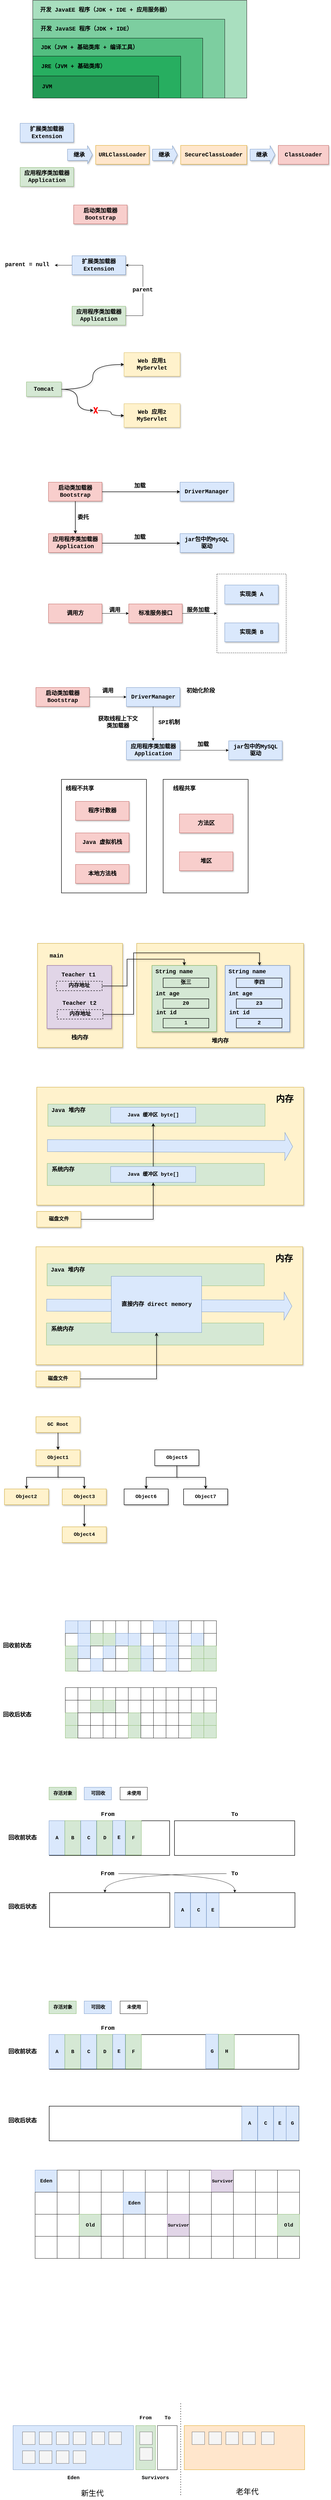 <mxfile version="24.0.7" type="github">
  <diagram name="第 1 页" id="4XuqgBqllzZ5i-OFDoUk">
    <mxGraphModel dx="1428" dy="603" grid="0" gridSize="10" guides="1" tooltips="1" connect="1" arrows="1" fold="1" page="0" pageScale="1" pageWidth="827" pageHeight="1169" math="0" shadow="0">
      <root>
        <mxCell id="0" />
        <mxCell id="1" parent="0" />
        <mxCell id="4eOzYlQui4YJyXXv_W1e-53" value="" style="rounded=0;whiteSpace=wrap;html=1;strokeWidth=1.5;" parent="1" vertex="1">
          <mxGeometry x="474" y="2550" width="270" height="360" as="geometry" />
        </mxCell>
        <mxCell id="4eOzYlQui4YJyXXv_W1e-51" value="" style="rounded=0;whiteSpace=wrap;html=1;strokeWidth=1.5;" parent="1" vertex="1">
          <mxGeometry x="151" y="2550" width="270" height="360" as="geometry" />
        </mxCell>
        <mxCell id="4eOzYlQui4YJyXXv_W1e-27" value="" style="rounded=0;whiteSpace=wrap;html=1;dashed=1;gradientColor=default;fillColor=none;shadow=1;" parent="1" vertex="1">
          <mxGeometry x="645" y="1899" width="220" height="250" as="geometry" />
        </mxCell>
        <mxCell id="dcWBwzug1pwUgWj8RsAs-1" value="" style="rounded=0;whiteSpace=wrap;html=1;fillColor=#A9DFBF;" parent="1" vertex="1">
          <mxGeometry x="60" y="80" width="680" height="310" as="geometry" />
        </mxCell>
        <mxCell id="dcWBwzug1pwUgWj8RsAs-2" value="&lt;b&gt;&lt;font style=&quot;font-size: 18px;&quot; face=&quot;Courier New&quot;&gt;开发 JavaEE 程序（JDK + IDE + 应用服务器）&lt;/font&gt;&lt;/b&gt;" style="text;html=1;align=center;verticalAlign=middle;resizable=0;points=[];autosize=1;strokeColor=none;fillColor=none;" parent="1" vertex="1">
          <mxGeometry x="70" y="91" width="440" height="40" as="geometry" />
        </mxCell>
        <mxCell id="dcWBwzug1pwUgWj8RsAs-3" value="" style="rounded=0;whiteSpace=wrap;html=1;fillColor=#7DCEA0;" parent="1" vertex="1">
          <mxGeometry x="60" y="140" width="610" height="250" as="geometry" />
        </mxCell>
        <mxCell id="dcWBwzug1pwUgWj8RsAs-4" value="&lt;b&gt;&lt;font style=&quot;font-size: 18px;&quot; face=&quot;Courier New&quot;&gt;开发 JavaSE 程序（JDK + IDE）&lt;/font&gt;&lt;/b&gt;" style="text;html=1;align=center;verticalAlign=middle;resizable=0;points=[];autosize=1;strokeColor=none;fillColor=none;" parent="1" vertex="1">
          <mxGeometry x="70" y="151" width="320" height="40" as="geometry" />
        </mxCell>
        <mxCell id="dcWBwzug1pwUgWj8RsAs-5" value="" style="rounded=0;whiteSpace=wrap;html=1;fillColor=#52BE80;" parent="1" vertex="1">
          <mxGeometry x="60" y="200" width="540" height="190" as="geometry" />
        </mxCell>
        <mxCell id="dcWBwzug1pwUgWj8RsAs-6" value="&lt;font face=&quot;Courier New&quot;&gt;&lt;span style=&quot;font-size: 18px;&quot;&gt;&lt;b&gt;JDK（JVM + 基础类库 + 编译工具）&lt;/b&gt;&lt;/span&gt;&lt;/font&gt;" style="text;html=1;align=center;verticalAlign=middle;resizable=0;points=[];autosize=1;strokeColor=none;fillColor=none;" parent="1" vertex="1">
          <mxGeometry x="75" y="210" width="330" height="40" as="geometry" />
        </mxCell>
        <mxCell id="dcWBwzug1pwUgWj8RsAs-7" value="" style="rounded=0;whiteSpace=wrap;html=1;fillColor=#27AE60;" parent="1" vertex="1">
          <mxGeometry x="60" y="257" width="470" height="133" as="geometry" />
        </mxCell>
        <mxCell id="dcWBwzug1pwUgWj8RsAs-8" value="&lt;font face=&quot;Courier New&quot;&gt;&lt;span style=&quot;font-size: 18px;&quot;&gt;&lt;b&gt;JRE（JVM + 基础类库）&lt;/b&gt;&lt;/span&gt;&lt;/font&gt;" style="text;html=1;align=center;verticalAlign=middle;resizable=0;points=[];autosize=1;strokeColor=none;fillColor=none;" parent="1" vertex="1">
          <mxGeometry x="74" y="270" width="230" height="40" as="geometry" />
        </mxCell>
        <mxCell id="dcWBwzug1pwUgWj8RsAs-9" value="" style="rounded=0;whiteSpace=wrap;html=1;fillColor=#229954;" parent="1" vertex="1">
          <mxGeometry x="60" y="320" width="400" height="70" as="geometry" />
        </mxCell>
        <mxCell id="dcWBwzug1pwUgWj8RsAs-10" value="&lt;font face=&quot;Courier New&quot;&gt;&lt;span style=&quot;font-size: 18px;&quot;&gt;&lt;b&gt;JVM&lt;/b&gt;&lt;/span&gt;&lt;/font&gt;" style="text;html=1;align=center;verticalAlign=middle;resizable=0;points=[];autosize=1;strokeColor=none;fillColor=none;" parent="1" vertex="1">
          <mxGeometry x="75" y="333.5" width="60" height="40" as="geometry" />
        </mxCell>
        <mxCell id="dcWBwzug1pwUgWj8RsAs-11" value="&lt;b style=&quot;font-size: 18px;&quot;&gt;&lt;font style=&quot;font-size: 18px;&quot; face=&quot;Courier New&quot;&gt;扩展类加载器&lt;br&gt;Extension&lt;/font&gt;&lt;/b&gt;" style="rounded=0;whiteSpace=wrap;html=1;fillColor=#dae8fc;strokeColor=#6c8ebf;shadow=1;" parent="1" vertex="1">
          <mxGeometry x="20" y="470" width="170" height="60" as="geometry" />
        </mxCell>
        <mxCell id="dcWBwzug1pwUgWj8RsAs-12" value="&lt;font face=&quot;Courier New&quot;&gt;&lt;span style=&quot;font-size: 18px;&quot;&gt;&lt;b&gt;应用程序类加载器Application&lt;/b&gt;&lt;/span&gt;&lt;/font&gt;" style="rounded=0;whiteSpace=wrap;html=1;fillColor=#d5e8d4;strokeColor=#82b366;shadow=1;" parent="1" vertex="1">
          <mxGeometry x="20" y="610" width="170" height="60" as="geometry" />
        </mxCell>
        <mxCell id="dcWBwzug1pwUgWj8RsAs-13" value="&lt;font face=&quot;Courier New&quot;&gt;&lt;span style=&quot;font-size: 18px;&quot;&gt;&lt;b&gt;URLClassLoader&lt;/b&gt;&lt;/span&gt;&lt;/font&gt;" style="rounded=0;whiteSpace=wrap;html=1;fillColor=#ffe6cc;strokeColor=#d79b00;shadow=1;" parent="1" vertex="1">
          <mxGeometry x="260" y="540" width="170" height="60" as="geometry" />
        </mxCell>
        <mxCell id="dcWBwzug1pwUgWj8RsAs-14" value="&lt;font face=&quot;Courier New&quot;&gt;&lt;span style=&quot;font-size: 18px;&quot;&gt;&lt;b&gt;SecureClassLoader&lt;/b&gt;&lt;/span&gt;&lt;/font&gt;" style="rounded=0;whiteSpace=wrap;html=1;fillColor=#ffe6cc;strokeColor=#d79b00;shadow=1;" parent="1" vertex="1">
          <mxGeometry x="530" y="540" width="210" height="60" as="geometry" />
        </mxCell>
        <mxCell id="dcWBwzug1pwUgWj8RsAs-15" value="&lt;font face=&quot;Courier New&quot;&gt;&lt;span style=&quot;font-size: 18px;&quot;&gt;&lt;b&gt;ClassLoader&lt;/b&gt;&lt;/span&gt;&lt;/font&gt;" style="rounded=0;whiteSpace=wrap;html=1;fillColor=#f8cecc;strokeColor=#b85450;shadow=1;" parent="1" vertex="1">
          <mxGeometry x="840" y="540" width="160" height="60" as="geometry" />
        </mxCell>
        <mxCell id="dcWBwzug1pwUgWj8RsAs-19" value="" style="shape=flexArrow;endArrow=classic;html=1;rounded=0;width=36;endSize=4.76;fillColor=#dae8fc;strokeColor=#6c8ebf;shadow=1;" parent="1" edge="1">
          <mxGeometry width="50" height="50" relative="1" as="geometry">
            <mxPoint x="440" y="570" as="sourcePoint" />
            <mxPoint x="520" y="569.5" as="targetPoint" />
          </mxGeometry>
        </mxCell>
        <mxCell id="dcWBwzug1pwUgWj8RsAs-20" value="&lt;b style=&quot;font-size: 18px;&quot;&gt;&lt;font face=&quot;Courier New&quot; style=&quot;font-size: 18px;&quot;&gt;继承&lt;/font&gt;&lt;/b&gt;" style="edgeLabel;html=1;align=center;verticalAlign=middle;resizable=0;points=[];fontSize=18;labelBackgroundColor=none;" parent="dcWBwzug1pwUgWj8RsAs-19" vertex="1" connectable="0">
          <mxGeometry x="0.414" y="2" relative="1" as="geometry">
            <mxPoint x="-20" y="3" as="offset" />
          </mxGeometry>
        </mxCell>
        <mxCell id="dcWBwzug1pwUgWj8RsAs-21" value="" style="shape=flexArrow;endArrow=classic;html=1;rounded=0;width=36;endSize=4.76;fillColor=#dae8fc;strokeColor=#6c8ebf;shadow=1;" parent="1" edge="1">
          <mxGeometry width="50" height="50" relative="1" as="geometry">
            <mxPoint x="750" y="570" as="sourcePoint" />
            <mxPoint x="830" y="569.5" as="targetPoint" />
          </mxGeometry>
        </mxCell>
        <mxCell id="dcWBwzug1pwUgWj8RsAs-22" value="&lt;b style=&quot;font-size: 18px;&quot;&gt;&lt;font face=&quot;Courier New&quot; style=&quot;font-size: 18px;&quot;&gt;继承&lt;/font&gt;&lt;/b&gt;" style="edgeLabel;html=1;align=center;verticalAlign=middle;resizable=0;points=[];fontSize=18;labelBackgroundColor=none;" parent="dcWBwzug1pwUgWj8RsAs-21" vertex="1" connectable="0">
          <mxGeometry x="0.414" y="2" relative="1" as="geometry">
            <mxPoint x="-20" y="3" as="offset" />
          </mxGeometry>
        </mxCell>
        <mxCell id="dcWBwzug1pwUgWj8RsAs-24" value="" style="shape=flexArrow;endArrow=classic;html=1;rounded=0;width=36;endSize=4.76;fillColor=#dae8fc;strokeColor=#6c8ebf;shadow=1;" parent="1" edge="1">
          <mxGeometry width="50" height="50" relative="1" as="geometry">
            <mxPoint x="170" y="570" as="sourcePoint" />
            <mxPoint x="250" y="569.5" as="targetPoint" />
          </mxGeometry>
        </mxCell>
        <mxCell id="dcWBwzug1pwUgWj8RsAs-25" value="&lt;b style=&quot;font-size: 18px;&quot;&gt;&lt;font face=&quot;Courier New&quot; style=&quot;font-size: 18px;&quot;&gt;继承&lt;/font&gt;&lt;/b&gt;" style="edgeLabel;html=1;align=center;verticalAlign=middle;resizable=0;points=[];fontSize=18;labelBackgroundColor=none;" parent="dcWBwzug1pwUgWj8RsAs-24" vertex="1" connectable="0">
          <mxGeometry x="0.414" y="2" relative="1" as="geometry">
            <mxPoint x="-20" y="3" as="offset" />
          </mxGeometry>
        </mxCell>
        <mxCell id="dcWBwzug1pwUgWj8RsAs-35" style="edgeStyle=orthogonalEdgeStyle;rounded=0;orthogonalLoop=1;jettySize=auto;html=1;" parent="1" source="dcWBwzug1pwUgWj8RsAs-26" edge="1">
          <mxGeometry relative="1" as="geometry">
            <mxPoint x="130" y="920" as="targetPoint" />
          </mxGeometry>
        </mxCell>
        <mxCell id="dcWBwzug1pwUgWj8RsAs-26" value="&lt;b style=&quot;font-size: 18px;&quot;&gt;&lt;font style=&quot;font-size: 18px;&quot; face=&quot;Courier New&quot;&gt;扩展类加载器&lt;br&gt;Extension&lt;/font&gt;&lt;/b&gt;" style="rounded=0;whiteSpace=wrap;html=1;fillColor=#dae8fc;strokeColor=#6c8ebf;shadow=1;" parent="1" vertex="1">
          <mxGeometry x="185" y="890" width="170" height="60" as="geometry" />
        </mxCell>
        <mxCell id="dcWBwzug1pwUgWj8RsAs-29" style="edgeStyle=orthogonalEdgeStyle;rounded=0;orthogonalLoop=1;jettySize=auto;html=1;entryX=1;entryY=0.5;entryDx=0;entryDy=0;" parent="1" source="dcWBwzug1pwUgWj8RsAs-27" target="dcWBwzug1pwUgWj8RsAs-26" edge="1">
          <mxGeometry relative="1" as="geometry">
            <Array as="points">
              <mxPoint x="410" y="1080" />
              <mxPoint x="410" y="920" />
            </Array>
          </mxGeometry>
        </mxCell>
        <mxCell id="dcWBwzug1pwUgWj8RsAs-30" value="&lt;b&gt;&lt;font style=&quot;font-size: 18px;&quot; face=&quot;Courier New&quot;&gt;parent&lt;/font&gt;&lt;/b&gt;" style="edgeLabel;html=1;align=center;verticalAlign=middle;resizable=0;points=[];" parent="dcWBwzug1pwUgWj8RsAs-29" vertex="1" connectable="0">
          <mxGeometry x="0.019" y="1" relative="1" as="geometry">
            <mxPoint as="offset" />
          </mxGeometry>
        </mxCell>
        <mxCell id="dcWBwzug1pwUgWj8RsAs-27" value="&lt;font face=&quot;Courier New&quot;&gt;&lt;span style=&quot;font-size: 18px;&quot;&gt;&lt;b&gt;应用程序类加载器Application&lt;/b&gt;&lt;/span&gt;&lt;/font&gt;" style="rounded=0;whiteSpace=wrap;html=1;fillColor=#d5e8d4;strokeColor=#82b366;shadow=1;" parent="1" vertex="1">
          <mxGeometry x="185" y="1050" width="170" height="60" as="geometry" />
        </mxCell>
        <mxCell id="dcWBwzug1pwUgWj8RsAs-28" value="&lt;font face=&quot;Courier New&quot;&gt;&lt;span style=&quot;font-size: 18px;&quot;&gt;&lt;b&gt;启动类加载器Bootstrap&lt;/b&gt;&lt;/span&gt;&lt;/font&gt;" style="rounded=0;whiteSpace=wrap;html=1;fillColor=#f8cecc;strokeColor=#b85450;shadow=1;" parent="1" vertex="1">
          <mxGeometry x="190" y="729" width="170" height="60" as="geometry" />
        </mxCell>
        <mxCell id="dcWBwzug1pwUgWj8RsAs-34" value="&lt;b&gt;&lt;font style=&quot;font-size: 18px;&quot; face=&quot;Courier New&quot;&gt;parent = null&lt;/font&gt;&lt;/b&gt;" style="edgeLabel;html=1;align=center;verticalAlign=middle;resizable=0;points=[];" parent="1" vertex="1" connectable="0">
          <mxGeometry x="40" y="920" as="geometry">
            <mxPoint x="2" y="-2" as="offset" />
          </mxGeometry>
        </mxCell>
        <mxCell id="4eOzYlQui4YJyXXv_W1e-5" style="edgeStyle=orthogonalEdgeStyle;rounded=0;orthogonalLoop=1;jettySize=auto;html=1;entryX=0;entryY=0.5;entryDx=0;entryDy=0;curved=1;strokeWidth=1.5;shadow=1;" parent="1" source="4eOzYlQui4YJyXXv_W1e-2" target="4eOzYlQui4YJyXXv_W1e-3" edge="1">
          <mxGeometry relative="1" as="geometry" />
        </mxCell>
        <mxCell id="4eOzYlQui4YJyXXv_W1e-6" style="edgeStyle=orthogonalEdgeStyle;rounded=0;orthogonalLoop=1;jettySize=auto;html=1;entryX=0;entryY=0.5;entryDx=0;entryDy=0;curved=1;strokeWidth=1.5;shadow=1;" parent="1" source="4eOzYlQui4YJyXXv_W1e-8" target="4eOzYlQui4YJyXXv_W1e-4" edge="1">
          <mxGeometry relative="1" as="geometry" />
        </mxCell>
        <mxCell id="4eOzYlQui4YJyXXv_W1e-2" value="&lt;font face=&quot;Courier New&quot;&gt;&lt;span style=&quot;font-size: 18px;&quot;&gt;&lt;b&gt;Tomcat&lt;/b&gt;&lt;/span&gt;&lt;/font&gt;" style="rounded=0;whiteSpace=wrap;html=1;fillColor=#d5e8d4;strokeColor=#82b366;shadow=1;" parent="1" vertex="1">
          <mxGeometry x="40" y="1290" width="111" height="46" as="geometry" />
        </mxCell>
        <mxCell id="4eOzYlQui4YJyXXv_W1e-3" value="&lt;font face=&quot;Courier New&quot;&gt;&lt;span style=&quot;font-size: 18px;&quot;&gt;&lt;b&gt;Web 应用1&lt;br&gt;MyServlet&lt;br&gt;&lt;/b&gt;&lt;/span&gt;&lt;/font&gt;" style="rounded=0;whiteSpace=wrap;html=1;fillColor=#fff2cc;strokeColor=#d6b656;shadow=1;" parent="1" vertex="1">
          <mxGeometry x="350" y="1197" width="178" height="75" as="geometry" />
        </mxCell>
        <mxCell id="4eOzYlQui4YJyXXv_W1e-4" value="&lt;font face=&quot;Courier New&quot;&gt;&lt;span style=&quot;font-size: 18px;&quot;&gt;&lt;b&gt;Web 应用2&lt;br&gt;MyServlet&lt;br&gt;&lt;/b&gt;&lt;/span&gt;&lt;/font&gt;" style="rounded=0;whiteSpace=wrap;html=1;fillColor=#fff2cc;strokeColor=#d6b656;shadow=1;" parent="1" vertex="1">
          <mxGeometry x="350" y="1359" width="178" height="75" as="geometry" />
        </mxCell>
        <mxCell id="4eOzYlQui4YJyXXv_W1e-9" value="" style="edgeStyle=orthogonalEdgeStyle;rounded=0;orthogonalLoop=1;jettySize=auto;html=1;entryX=0;entryY=0.5;entryDx=0;entryDy=0;curved=1;strokeWidth=1.5;shadow=1;" parent="1" source="4eOzYlQui4YJyXXv_W1e-2" target="4eOzYlQui4YJyXXv_W1e-8" edge="1">
          <mxGeometry relative="1" as="geometry">
            <mxPoint x="151" y="1313" as="sourcePoint" />
            <mxPoint x="350" y="1397" as="targetPoint" />
          </mxGeometry>
        </mxCell>
        <mxCell id="4eOzYlQui4YJyXXv_W1e-8" value="" style="verticalLabelPosition=bottom;verticalAlign=top;html=1;shape=mxgraph.basic.x;fillColor=#FF0000;strokeColor=none;" parent="1" vertex="1">
          <mxGeometry x="252.5" y="1370" width="15" height="20" as="geometry" />
        </mxCell>
        <mxCell id="4eOzYlQui4YJyXXv_W1e-12" style="edgeStyle=orthogonalEdgeStyle;rounded=0;orthogonalLoop=1;jettySize=auto;html=1;strokeWidth=1.5;shadow=1;" parent="1" source="4eOzYlQui4YJyXXv_W1e-10" target="4eOzYlQui4YJyXXv_W1e-11" edge="1">
          <mxGeometry relative="1" as="geometry" />
        </mxCell>
        <mxCell id="4eOzYlQui4YJyXXv_W1e-17" style="edgeStyle=orthogonalEdgeStyle;rounded=0;orthogonalLoop=1;jettySize=auto;html=1;strokeWidth=1.5;shadow=1;" parent="1" source="4eOzYlQui4YJyXXv_W1e-10" target="4eOzYlQui4YJyXXv_W1e-15" edge="1">
          <mxGeometry relative="1" as="geometry" />
        </mxCell>
        <mxCell id="4eOzYlQui4YJyXXv_W1e-10" value="&lt;font face=&quot;Courier New&quot;&gt;&lt;span style=&quot;font-size: 18px;&quot;&gt;&lt;b&gt;启动类加载器Bootstrap&lt;/b&gt;&lt;/span&gt;&lt;/font&gt;" style="rounded=0;whiteSpace=wrap;html=1;fillColor=#f8cecc;strokeColor=#b85450;shadow=1;" parent="1" vertex="1">
          <mxGeometry x="110" y="1608" width="170" height="60" as="geometry" />
        </mxCell>
        <mxCell id="4eOzYlQui4YJyXXv_W1e-19" style="edgeStyle=orthogonalEdgeStyle;rounded=0;orthogonalLoop=1;jettySize=auto;html=1;strokeWidth=1.5;shadow=1;" parent="1" source="4eOzYlQui4YJyXXv_W1e-11" target="4eOzYlQui4YJyXXv_W1e-16" edge="1">
          <mxGeometry relative="1" as="geometry" />
        </mxCell>
        <mxCell id="4eOzYlQui4YJyXXv_W1e-11" value="&lt;font face=&quot;Courier New&quot;&gt;&lt;span style=&quot;font-size: 18px;&quot;&gt;&lt;b&gt;应用程序类加载器&lt;br&gt;Application&lt;br&gt;&lt;/b&gt;&lt;/span&gt;&lt;/font&gt;" style="rounded=0;whiteSpace=wrap;html=1;fillColor=#f8cecc;strokeColor=#b85450;shadow=1;" parent="1" vertex="1">
          <mxGeometry x="110" y="1771" width="170" height="60" as="geometry" />
        </mxCell>
        <mxCell id="4eOzYlQui4YJyXXv_W1e-14" value="&lt;b&gt;&lt;font style=&quot;font-size: 18px;&quot; face=&quot;Courier New&quot;&gt;委托&lt;/font&gt;&lt;/b&gt;" style="text;html=1;align=center;verticalAlign=middle;resizable=0;points=[];autosize=1;strokeColor=none;fillColor=none;" parent="1" vertex="1">
          <mxGeometry x="190" y="1700" width="60" height="40" as="geometry" />
        </mxCell>
        <mxCell id="4eOzYlQui4YJyXXv_W1e-15" value="&lt;font face=&quot;Courier New&quot;&gt;&lt;span style=&quot;font-size: 18px;&quot;&gt;&lt;b&gt;DriverManager&lt;/b&gt;&lt;/span&gt;&lt;/font&gt;" style="rounded=0;whiteSpace=wrap;html=1;fillColor=#dae8fc;strokeColor=#6c8ebf;shadow=1;" parent="1" vertex="1">
          <mxGeometry x="528" y="1608" width="170" height="60" as="geometry" />
        </mxCell>
        <mxCell id="4eOzYlQui4YJyXXv_W1e-16" value="&lt;font face=&quot;Courier New&quot;&gt;&lt;span style=&quot;font-size: 18px;&quot;&gt;&lt;b&gt;jar包中的MySQL&lt;br&gt;驱动&lt;br&gt;&lt;/b&gt;&lt;/span&gt;&lt;/font&gt;" style="rounded=0;whiteSpace=wrap;html=1;fillColor=#dae8fc;strokeColor=#6c8ebf;shadow=1;" parent="1" vertex="1">
          <mxGeometry x="528" y="1771" width="170" height="60" as="geometry" />
        </mxCell>
        <mxCell id="4eOzYlQui4YJyXXv_W1e-18" value="&lt;b&gt;&lt;font style=&quot;font-size: 18px;&quot; face=&quot;Courier New&quot;&gt;加载&lt;/font&gt;&lt;/b&gt;" style="text;html=1;align=center;verticalAlign=middle;resizable=0;points=[];autosize=1;strokeColor=none;fillColor=none;" parent="1" vertex="1">
          <mxGeometry x="370" y="1600" width="60" height="40" as="geometry" />
        </mxCell>
        <mxCell id="4eOzYlQui4YJyXXv_W1e-20" value="&lt;b&gt;&lt;font style=&quot;font-size: 18px;&quot; face=&quot;Courier New&quot;&gt;加载&lt;/font&gt;&lt;/b&gt;" style="text;html=1;align=center;verticalAlign=middle;resizable=0;points=[];autosize=1;strokeColor=none;fillColor=none;" parent="1" vertex="1">
          <mxGeometry x="370" y="1763" width="60" height="40" as="geometry" />
        </mxCell>
        <mxCell id="4eOzYlQui4YJyXXv_W1e-25" style="edgeStyle=orthogonalEdgeStyle;rounded=0;orthogonalLoop=1;jettySize=auto;html=1;" parent="1" source="4eOzYlQui4YJyXXv_W1e-21" target="4eOzYlQui4YJyXXv_W1e-22" edge="1">
          <mxGeometry relative="1" as="geometry" />
        </mxCell>
        <mxCell id="4eOzYlQui4YJyXXv_W1e-21" value="&lt;font face=&quot;Courier New&quot;&gt;&lt;span style=&quot;font-size: 18px;&quot;&gt;&lt;b&gt;调用方&lt;/b&gt;&lt;/span&gt;&lt;/font&gt;" style="rounded=0;whiteSpace=wrap;html=1;fillColor=#f8cecc;strokeColor=#b85450;shadow=1;" parent="1" vertex="1">
          <mxGeometry x="110" y="1994" width="170" height="60" as="geometry" />
        </mxCell>
        <mxCell id="4eOzYlQui4YJyXXv_W1e-28" style="edgeStyle=orthogonalEdgeStyle;rounded=0;orthogonalLoop=1;jettySize=auto;html=1;entryX=0;entryY=0.5;entryDx=0;entryDy=0;" parent="1" source="4eOzYlQui4YJyXXv_W1e-22" target="4eOzYlQui4YJyXXv_W1e-27" edge="1">
          <mxGeometry relative="1" as="geometry" />
        </mxCell>
        <mxCell id="4eOzYlQui4YJyXXv_W1e-22" value="&lt;font face=&quot;Courier New&quot;&gt;&lt;span style=&quot;font-size: 18px;&quot;&gt;&lt;b&gt;标准服务接口&lt;/b&gt;&lt;/span&gt;&lt;/font&gt;" style="rounded=0;whiteSpace=wrap;html=1;fillColor=#f8cecc;strokeColor=#b85450;shadow=1;" parent="1" vertex="1">
          <mxGeometry x="365" y="1994" width="170" height="60" as="geometry" />
        </mxCell>
        <mxCell id="4eOzYlQui4YJyXXv_W1e-23" value="&lt;font face=&quot;Courier New&quot;&gt;&lt;span style=&quot;font-size: 18px;&quot;&gt;&lt;b&gt;实现类 A&lt;br&gt;&lt;/b&gt;&lt;/span&gt;&lt;/font&gt;" style="rounded=0;whiteSpace=wrap;html=1;fillColor=#dae8fc;strokeColor=#6c8ebf;shadow=1;" parent="1" vertex="1">
          <mxGeometry x="670" y="1934" width="170" height="60" as="geometry" />
        </mxCell>
        <mxCell id="4eOzYlQui4YJyXXv_W1e-24" value="&lt;font face=&quot;Courier New&quot;&gt;&lt;span style=&quot;font-size: 18px;&quot;&gt;&lt;b&gt;实现类 B&lt;br&gt;&lt;/b&gt;&lt;/span&gt;&lt;/font&gt;" style="rounded=0;whiteSpace=wrap;html=1;fillColor=#dae8fc;strokeColor=#6c8ebf;shadow=1;" parent="1" vertex="1">
          <mxGeometry x="670" y="2054" width="170" height="60" as="geometry" />
        </mxCell>
        <mxCell id="4eOzYlQui4YJyXXv_W1e-26" value="&lt;b&gt;&lt;font style=&quot;font-size: 18px;&quot; face=&quot;Courier New&quot;&gt;调用&lt;/font&gt;&lt;/b&gt;" style="text;html=1;align=center;verticalAlign=middle;resizable=0;points=[];autosize=1;strokeColor=none;fillColor=none;" parent="1" vertex="1">
          <mxGeometry x="290" y="1994" width="60" height="40" as="geometry" />
        </mxCell>
        <mxCell id="4eOzYlQui4YJyXXv_W1e-29" value="&lt;font face=&quot;Courier New&quot;&gt;&lt;span style=&quot;font-size: 18px;&quot;&gt;&lt;b&gt;服务加载&lt;/b&gt;&lt;/span&gt;&lt;/font&gt;" style="text;html=1;align=center;verticalAlign=middle;resizable=0;points=[];autosize=1;strokeColor=none;fillColor=none;" parent="1" vertex="1">
          <mxGeometry x="535" y="1994" width="100" height="40" as="geometry" />
        </mxCell>
        <mxCell id="4eOzYlQui4YJyXXv_W1e-37" style="edgeStyle=orthogonalEdgeStyle;rounded=0;orthogonalLoop=1;jettySize=auto;html=1;" parent="1" source="4eOzYlQui4YJyXXv_W1e-31" target="4eOzYlQui4YJyXXv_W1e-32" edge="1">
          <mxGeometry relative="1" as="geometry" />
        </mxCell>
        <mxCell id="4eOzYlQui4YJyXXv_W1e-31" value="&lt;font face=&quot;Courier New&quot;&gt;&lt;span style=&quot;font-size: 18px;&quot;&gt;&lt;b&gt;启动类加载器Bootstrap&lt;/b&gt;&lt;/span&gt;&lt;/font&gt;" style="rounded=0;whiteSpace=wrap;html=1;fillColor=#f8cecc;strokeColor=#b85450;shadow=1;" parent="1" vertex="1">
          <mxGeometry x="70" y="2259" width="170" height="60" as="geometry" />
        </mxCell>
        <mxCell id="4eOzYlQui4YJyXXv_W1e-39" style="edgeStyle=orthogonalEdgeStyle;rounded=0;orthogonalLoop=1;jettySize=auto;html=1;" parent="1" source="4eOzYlQui4YJyXXv_W1e-32" target="4eOzYlQui4YJyXXv_W1e-33" edge="1">
          <mxGeometry relative="1" as="geometry" />
        </mxCell>
        <mxCell id="4eOzYlQui4YJyXXv_W1e-32" value="&lt;font face=&quot;Courier New&quot;&gt;&lt;span style=&quot;font-size: 18px;&quot;&gt;&lt;b&gt;DriverManager&lt;br&gt;&lt;/b&gt;&lt;/span&gt;&lt;/font&gt;" style="rounded=0;whiteSpace=wrap;html=1;fillColor=#dae8fc;strokeColor=#6c8ebf;shadow=1;" parent="1" vertex="1">
          <mxGeometry x="357.5" y="2259" width="170" height="60" as="geometry" />
        </mxCell>
        <mxCell id="4eOzYlQui4YJyXXv_W1e-41" style="edgeStyle=orthogonalEdgeStyle;rounded=0;orthogonalLoop=1;jettySize=auto;html=1;" parent="1" source="4eOzYlQui4YJyXXv_W1e-33" target="4eOzYlQui4YJyXXv_W1e-34" edge="1">
          <mxGeometry relative="1" as="geometry" />
        </mxCell>
        <mxCell id="4eOzYlQui4YJyXXv_W1e-33" value="&lt;font face=&quot;Courier New&quot;&gt;&lt;span style=&quot;font-size: 18px;&quot;&gt;&lt;b&gt;应用程序类加载器&lt;br&gt;Application&lt;br&gt;&lt;/b&gt;&lt;/span&gt;&lt;/font&gt;" style="rounded=0;whiteSpace=wrap;html=1;fillColor=#dae8fc;strokeColor=#6c8ebf;shadow=1;" parent="1" vertex="1">
          <mxGeometry x="357.5" y="2428" width="170" height="60" as="geometry" />
        </mxCell>
        <mxCell id="4eOzYlQui4YJyXXv_W1e-34" value="&lt;font face=&quot;Courier New&quot;&gt;&lt;span style=&quot;font-size: 18px;&quot;&gt;&lt;b&gt;jar包中的MySQL&lt;br&gt;驱动&lt;br&gt;&lt;/b&gt;&lt;/span&gt;&lt;/font&gt;" style="rounded=0;whiteSpace=wrap;html=1;fillColor=#dae8fc;strokeColor=#6c8ebf;shadow=1;" parent="1" vertex="1">
          <mxGeometry x="682.5" y="2428" width="170" height="60" as="geometry" />
        </mxCell>
        <mxCell id="4eOzYlQui4YJyXXv_W1e-36" value="&lt;b&gt;&lt;font style=&quot;font-size: 18px;&quot; face=&quot;Courier New&quot;&gt;调用&lt;/font&gt;&lt;/b&gt;" style="text;html=1;align=center;verticalAlign=middle;resizable=0;points=[];autosize=1;strokeColor=none;fillColor=none;" parent="1" vertex="1">
          <mxGeometry x="267.5" y="2250" width="60" height="40" as="geometry" />
        </mxCell>
        <mxCell id="4eOzYlQui4YJyXXv_W1e-38" value="&lt;b&gt;&lt;font style=&quot;font-size: 18px;&quot; face=&quot;Courier New&quot;&gt;初始化阶段&lt;/font&gt;&lt;/b&gt;" style="text;html=1;align=center;verticalAlign=middle;resizable=0;points=[];autosize=1;strokeColor=none;fillColor=none;" parent="1" vertex="1">
          <mxGeometry x="537.5" y="2250" width="110" height="40" as="geometry" />
        </mxCell>
        <mxCell id="4eOzYlQui4YJyXXv_W1e-40" value="&lt;b&gt;&lt;font style=&quot;font-size: 18px;&quot; face=&quot;Courier New&quot;&gt;SPI机制&lt;/font&gt;&lt;/b&gt;" style="text;html=1;align=center;verticalAlign=middle;resizable=0;points=[];autosize=1;strokeColor=none;fillColor=none;" parent="1" vertex="1">
          <mxGeometry x="447.5" y="2350" width="90" height="40" as="geometry" />
        </mxCell>
        <mxCell id="4eOzYlQui4YJyXXv_W1e-42" value="&lt;font face=&quot;Courier New&quot;&gt;&lt;span style=&quot;font-size: 18px;&quot;&gt;&lt;b&gt;加载&lt;/b&gt;&lt;/span&gt;&lt;/font&gt;" style="text;html=1;align=center;verticalAlign=middle;resizable=0;points=[];autosize=1;strokeColor=none;fillColor=none;" parent="1" vertex="1">
          <mxGeometry x="570.5" y="2420" width="60" height="40" as="geometry" />
        </mxCell>
        <mxCell id="4eOzYlQui4YJyXXv_W1e-43" value="&lt;b&gt;&lt;font style=&quot;font-size: 18px;&quot; face=&quot;Courier New&quot;&gt;获取线程上下文&lt;br&gt;类加载器&lt;/font&gt;&lt;/b&gt;" style="text;html=1;align=center;verticalAlign=middle;resizable=0;points=[];autosize=1;strokeColor=none;fillColor=none;" parent="1" vertex="1">
          <mxGeometry x="255" y="2340" width="150" height="60" as="geometry" />
        </mxCell>
        <mxCell id="4eOzYlQui4YJyXXv_W1e-46" value="&lt;font face=&quot;Courier New&quot;&gt;&lt;span style=&quot;font-size: 18px;&quot;&gt;&lt;b&gt;程序计数器&lt;/b&gt;&lt;/span&gt;&lt;/font&gt;" style="rounded=0;whiteSpace=wrap;html=1;fillColor=#f8cecc;strokeColor=#b85450;shadow=1;" parent="1" vertex="1">
          <mxGeometry x="196" y="2620" width="170" height="60" as="geometry" />
        </mxCell>
        <mxCell id="4eOzYlQui4YJyXXv_W1e-47" value="&lt;font face=&quot;Courier New&quot;&gt;&lt;span style=&quot;font-size: 18px;&quot;&gt;&lt;b&gt;Java 虚拟机栈&lt;/b&gt;&lt;/span&gt;&lt;/font&gt;" style="rounded=0;whiteSpace=wrap;html=1;fillColor=#f8cecc;strokeColor=#b85450;shadow=1;" parent="1" vertex="1">
          <mxGeometry x="196" y="2720" width="170" height="60" as="geometry" />
        </mxCell>
        <mxCell id="4eOzYlQui4YJyXXv_W1e-48" value="&lt;font face=&quot;Courier New&quot;&gt;&lt;span style=&quot;font-size: 18px;&quot;&gt;&lt;b&gt;本地方法栈&lt;/b&gt;&lt;/span&gt;&lt;/font&gt;" style="rounded=0;whiteSpace=wrap;html=1;fillColor=#f8cecc;strokeColor=#b85450;shadow=1;" parent="1" vertex="1">
          <mxGeometry x="196" y="2820" width="170" height="60" as="geometry" />
        </mxCell>
        <mxCell id="4eOzYlQui4YJyXXv_W1e-49" value="&lt;font face=&quot;Courier New&quot;&gt;&lt;span style=&quot;font-size: 18px;&quot;&gt;&lt;b&gt;方法区&lt;/b&gt;&lt;/span&gt;&lt;/font&gt;" style="rounded=0;whiteSpace=wrap;html=1;fillColor=#f8cecc;strokeColor=#b85450;shadow=1;" parent="1" vertex="1">
          <mxGeometry x="526" y="2660" width="170" height="60" as="geometry" />
        </mxCell>
        <mxCell id="4eOzYlQui4YJyXXv_W1e-50" value="&lt;font face=&quot;Courier New&quot;&gt;&lt;span style=&quot;font-size: 18px;&quot;&gt;&lt;b&gt;堆区&lt;/b&gt;&lt;/span&gt;&lt;/font&gt;" style="rounded=0;whiteSpace=wrap;html=1;fillColor=#f8cecc;strokeColor=#b85450;shadow=1;" parent="1" vertex="1">
          <mxGeometry x="526" y="2780" width="170" height="60" as="geometry" />
        </mxCell>
        <mxCell id="4eOzYlQui4YJyXXv_W1e-52" value="&lt;font face=&quot;Courier New&quot;&gt;&lt;span style=&quot;font-size: 18px;&quot;&gt;&lt;b&gt;线程不共享&lt;/b&gt;&lt;/span&gt;&lt;/font&gt;" style="text;html=1;align=center;verticalAlign=middle;resizable=0;points=[];autosize=1;strokeColor=none;fillColor=none;" parent="1" vertex="1">
          <mxGeometry x="153.5" y="2560" width="110" height="40" as="geometry" />
        </mxCell>
        <mxCell id="4eOzYlQui4YJyXXv_W1e-54" value="&lt;font face=&quot;Courier New&quot;&gt;&lt;span style=&quot;font-size: 18px;&quot;&gt;&lt;b&gt;线程共享&lt;/b&gt;&lt;/span&gt;&lt;/font&gt;" style="text;html=1;align=center;verticalAlign=middle;resizable=0;points=[];autosize=1;strokeColor=none;fillColor=none;" parent="1" vertex="1">
          <mxGeometry x="491" y="2560" width="100" height="40" as="geometry" />
        </mxCell>
        <mxCell id="4eOzYlQui4YJyXXv_W1e-56" value="" style="rounded=0;whiteSpace=wrap;html=1;strokeWidth=1.5;shadow=1;fillColor=#fff2cc;strokeColor=#d6b656;" parent="1" vertex="1">
          <mxGeometry x="75" y="3070" width="270" height="330" as="geometry" />
        </mxCell>
        <mxCell id="4eOzYlQui4YJyXXv_W1e-57" value="&lt;font face=&quot;Courier New&quot;&gt;&lt;span style=&quot;font-size: 18px;&quot;&gt;&lt;b&gt;main&lt;/b&gt;&lt;/span&gt;&lt;/font&gt;" style="text;html=1;align=center;verticalAlign=middle;resizable=0;points=[];autosize=1;strokeColor=none;fillColor=none;shadow=1;" parent="1" vertex="1">
          <mxGeometry x="100" y="3090" width="70" height="40" as="geometry" />
        </mxCell>
        <mxCell id="4eOzYlQui4YJyXXv_W1e-58" value="" style="rounded=0;whiteSpace=wrap;html=1;strokeWidth=1.5;shadow=1;fillColor=#e1d5e7;strokeColor=#9673a6;" parent="1" vertex="1">
          <mxGeometry x="105" y="3140" width="205" height="200" as="geometry" />
        </mxCell>
        <mxCell id="4eOzYlQui4YJyXXv_W1e-59" value="&lt;font face=&quot;Courier New&quot;&gt;&lt;span style=&quot;font-size: 18px;&quot;&gt;&lt;b&gt;Teacher t1&lt;/b&gt;&lt;/span&gt;&lt;/font&gt;" style="text;html=1;align=center;verticalAlign=middle;resizable=0;points=[];autosize=1;strokeColor=none;fillColor=none;shadow=1;" parent="1" vertex="1">
          <mxGeometry x="140" y="3150" width="130" height="40" as="geometry" />
        </mxCell>
        <mxCell id="4eOzYlQui4YJyXXv_W1e-60" value="&lt;b&gt;&lt;font style=&quot;font-size: 17px;&quot; face=&quot;Courier New&quot;&gt;内存地址&lt;/font&gt;&lt;/b&gt;" style="rounded=0;whiteSpace=wrap;html=1;strokeWidth=1.5;shadow=0;fillColor=#e1d5e7;strokeColor=default;dashed=1;" parent="1" vertex="1">
          <mxGeometry x="135" y="3190" width="145" height="30" as="geometry" />
        </mxCell>
        <mxCell id="4eOzYlQui4YJyXXv_W1e-61" value="&lt;font face=&quot;Courier New&quot;&gt;&lt;span style=&quot;font-size: 18px;&quot;&gt;&lt;b&gt;Teacher t2&lt;/b&gt;&lt;/span&gt;&lt;/font&gt;" style="text;html=1;align=center;verticalAlign=middle;resizable=0;points=[];autosize=1;strokeColor=none;fillColor=none;shadow=1;" parent="1" vertex="1">
          <mxGeometry x="142.5" y="3240" width="130" height="40" as="geometry" />
        </mxCell>
        <mxCell id="4eOzYlQui4YJyXXv_W1e-62" value="&lt;b&gt;&lt;font style=&quot;font-size: 17px;&quot; face=&quot;Courier New&quot;&gt;内存地址&lt;/font&gt;&lt;/b&gt;" style="rounded=0;whiteSpace=wrap;html=1;strokeWidth=1.5;shadow=0;fillColor=#e1d5e7;strokeColor=default;dashed=1;" parent="1" vertex="1">
          <mxGeometry x="137.5" y="3280" width="145" height="30" as="geometry" />
        </mxCell>
        <mxCell id="4eOzYlQui4YJyXXv_W1e-64" value="" style="rounded=0;whiteSpace=wrap;html=1;strokeWidth=1.5;shadow=1;fillColor=#fff2cc;strokeColor=#d6b656;" parent="1" vertex="1">
          <mxGeometry x="390" y="3070" width="530" height="330" as="geometry" />
        </mxCell>
        <mxCell id="4eOzYlQui4YJyXXv_W1e-65" value="&lt;font face=&quot;Courier New&quot;&gt;&lt;span style=&quot;font-size: 18px;&quot;&gt;&lt;b&gt;栈内存&lt;/b&gt;&lt;/span&gt;&lt;/font&gt;" style="text;html=1;align=center;verticalAlign=middle;resizable=0;points=[];autosize=1;strokeColor=none;fillColor=none;shadow=1;" parent="1" vertex="1">
          <mxGeometry x="168.5" y="3350" width="80" height="40" as="geometry" />
        </mxCell>
        <mxCell id="4eOzYlQui4YJyXXv_W1e-66" value="" style="rounded=0;whiteSpace=wrap;html=1;strokeWidth=1.5;shadow=1;fillColor=#d5e8d4;strokeColor=#82b366;" parent="1" vertex="1">
          <mxGeometry x="438.5" y="3140" width="205" height="210" as="geometry" />
        </mxCell>
        <mxCell id="4eOzYlQui4YJyXXv_W1e-67" value="&lt;font face=&quot;Courier New&quot;&gt;&lt;span style=&quot;font-size: 18px;&quot;&gt;&lt;b&gt;String name&lt;/b&gt;&lt;/span&gt;&lt;/font&gt;" style="text;html=1;align=center;verticalAlign=middle;resizable=0;points=[];autosize=1;strokeColor=none;fillColor=none;shadow=1;" parent="1" vertex="1">
          <mxGeometry x="438.5" y="3140" width="140" height="40" as="geometry" />
        </mxCell>
        <mxCell id="4eOzYlQui4YJyXXv_W1e-68" value="&lt;b&gt;&lt;font style=&quot;font-size: 17px;&quot; face=&quot;Courier New&quot;&gt;张三&lt;/font&gt;&lt;/b&gt;" style="rounded=0;whiteSpace=wrap;html=1;strokeWidth=1.5;shadow=0;fillColor=#d5e8d4;strokeColor=default;" parent="1" vertex="1">
          <mxGeometry x="474" y="3180" width="145" height="30" as="geometry" />
        </mxCell>
        <mxCell id="4eOzYlQui4YJyXXv_W1e-69" value="&lt;font face=&quot;Courier New&quot;&gt;&lt;span style=&quot;font-size: 18px;&quot;&gt;&lt;b&gt;int age&lt;/b&gt;&lt;/span&gt;&lt;/font&gt;" style="text;html=1;align=center;verticalAlign=middle;resizable=0;points=[];autosize=1;strokeColor=none;fillColor=none;shadow=1;" parent="1" vertex="1">
          <mxGeometry x="437.5" y="3210" width="100" height="40" as="geometry" />
        </mxCell>
        <mxCell id="4eOzYlQui4YJyXXv_W1e-70" value="&lt;font face=&quot;Courier New&quot;&gt;&lt;span style=&quot;font-size: 18px;&quot;&gt;&lt;b&gt;int id&lt;/b&gt;&lt;/span&gt;&lt;/font&gt;" style="text;html=1;align=center;verticalAlign=middle;resizable=0;points=[];autosize=1;strokeColor=none;fillColor=none;shadow=1;" parent="1" vertex="1">
          <mxGeometry x="438.5" y="3270" width="90" height="40" as="geometry" />
        </mxCell>
        <mxCell id="4eOzYlQui4YJyXXv_W1e-71" value="&lt;b&gt;&lt;font style=&quot;font-size: 17px;&quot; face=&quot;Courier New&quot;&gt;20&lt;/font&gt;&lt;/b&gt;" style="rounded=0;whiteSpace=wrap;html=1;strokeWidth=1.5;shadow=0;fillColor=#d5e8d4;strokeColor=default;" parent="1" vertex="1">
          <mxGeometry x="474" y="3246" width="145" height="30" as="geometry" />
        </mxCell>
        <mxCell id="4eOzYlQui4YJyXXv_W1e-72" value="&lt;b&gt;&lt;font style=&quot;font-size: 17px;&quot; face=&quot;Courier New&quot;&gt;1&lt;/font&gt;&lt;/b&gt;" style="rounded=0;whiteSpace=wrap;html=1;strokeWidth=1.5;shadow=0;fillColor=#d5e8d4;strokeColor=default;" parent="1" vertex="1">
          <mxGeometry x="474" y="3308" width="145" height="30" as="geometry" />
        </mxCell>
        <mxCell id="4eOzYlQui4YJyXXv_W1e-73" value="" style="rounded=0;whiteSpace=wrap;html=1;strokeWidth=1.5;shadow=1;fillColor=#dae8fc;strokeColor=#6c8ebf;" parent="1" vertex="1">
          <mxGeometry x="671" y="3140" width="205" height="210" as="geometry" />
        </mxCell>
        <mxCell id="4eOzYlQui4YJyXXv_W1e-74" value="&lt;font face=&quot;Courier New&quot;&gt;&lt;span style=&quot;font-size: 18px;&quot;&gt;&lt;b&gt;String name&lt;/b&gt;&lt;/span&gt;&lt;/font&gt;" style="text;html=1;align=center;verticalAlign=middle;resizable=0;points=[];autosize=1;strokeColor=none;fillColor=none;shadow=1;" parent="1" vertex="1">
          <mxGeometry x="671" y="3140" width="140" height="40" as="geometry" />
        </mxCell>
        <mxCell id="4eOzYlQui4YJyXXv_W1e-75" value="&lt;b&gt;&lt;font style=&quot;font-size: 17px;&quot; face=&quot;Courier New&quot;&gt;李四&lt;/font&gt;&lt;/b&gt;" style="rounded=0;whiteSpace=wrap;html=1;strokeWidth=1.5;shadow=0;fillColor=#dae8fc;strokeColor=default;" parent="1" vertex="1">
          <mxGeometry x="706.5" y="3180" width="145" height="30" as="geometry" />
        </mxCell>
        <mxCell id="4eOzYlQui4YJyXXv_W1e-76" value="&lt;font face=&quot;Courier New&quot;&gt;&lt;span style=&quot;font-size: 18px;&quot;&gt;&lt;b&gt;int age&lt;/b&gt;&lt;/span&gt;&lt;/font&gt;" style="text;html=1;align=center;verticalAlign=middle;resizable=0;points=[];autosize=1;strokeColor=none;fillColor=none;shadow=1;" parent="1" vertex="1">
          <mxGeometry x="670" y="3210" width="100" height="40" as="geometry" />
        </mxCell>
        <mxCell id="4eOzYlQui4YJyXXv_W1e-77" value="&lt;font face=&quot;Courier New&quot;&gt;&lt;span style=&quot;font-size: 18px;&quot;&gt;&lt;b&gt;int id&lt;/b&gt;&lt;/span&gt;&lt;/font&gt;" style="text;html=1;align=center;verticalAlign=middle;resizable=0;points=[];autosize=1;strokeColor=none;fillColor=none;shadow=1;" parent="1" vertex="1">
          <mxGeometry x="671" y="3270" width="90" height="40" as="geometry" />
        </mxCell>
        <mxCell id="4eOzYlQui4YJyXXv_W1e-78" value="&lt;b&gt;&lt;font style=&quot;font-size: 17px;&quot; face=&quot;Courier New&quot;&gt;23&lt;/font&gt;&lt;/b&gt;" style="rounded=0;whiteSpace=wrap;html=1;strokeWidth=1.5;shadow=0;fillColor=#dae8fc;strokeColor=default;" parent="1" vertex="1">
          <mxGeometry x="706.5" y="3246" width="145" height="30" as="geometry" />
        </mxCell>
        <mxCell id="4eOzYlQui4YJyXXv_W1e-79" value="&lt;b&gt;&lt;font style=&quot;font-size: 17px;&quot; face=&quot;Courier New&quot;&gt;2&lt;/font&gt;&lt;/b&gt;" style="rounded=0;whiteSpace=wrap;html=1;strokeWidth=1.5;shadow=0;fillColor=#dae8fc;strokeColor=default;" parent="1" vertex="1">
          <mxGeometry x="706.5" y="3308" width="145" height="30" as="geometry" />
        </mxCell>
        <mxCell id="4eOzYlQui4YJyXXv_W1e-80" value="&lt;font face=&quot;Courier New&quot;&gt;&lt;span style=&quot;font-size: 18px;&quot;&gt;&lt;b&gt;堆内存&lt;/b&gt;&lt;/span&gt;&lt;/font&gt;" style="text;html=1;align=center;verticalAlign=middle;resizable=0;points=[];autosize=1;strokeColor=none;fillColor=none;shadow=1;" parent="1" vertex="1">
          <mxGeometry x="615" y="3360" width="80" height="40" as="geometry" />
        </mxCell>
        <mxCell id="4eOzYlQui4YJyXXv_W1e-81" style="edgeStyle=orthogonalEdgeStyle;rounded=0;orthogonalLoop=1;jettySize=auto;html=1;exitX=1;exitY=0.5;exitDx=0;exitDy=0;entryX=0.5;entryY=0;entryDx=0;entryDy=0;shadow=1;strokeWidth=1.5;" parent="1" source="4eOzYlQui4YJyXXv_W1e-60" target="4eOzYlQui4YJyXXv_W1e-66" edge="1">
          <mxGeometry relative="1" as="geometry" />
        </mxCell>
        <mxCell id="4eOzYlQui4YJyXXv_W1e-82" style="edgeStyle=orthogonalEdgeStyle;rounded=0;orthogonalLoop=1;jettySize=auto;html=1;exitX=1;exitY=0.5;exitDx=0;exitDy=0;entryX=0.779;entryY=0.004;entryDx=0;entryDy=0;entryPerimeter=0;shadow=1;strokeWidth=1.5;" parent="1" source="4eOzYlQui4YJyXXv_W1e-62" target="4eOzYlQui4YJyXXv_W1e-74" edge="1">
          <mxGeometry relative="1" as="geometry">
            <Array as="points">
              <mxPoint x="380" y="3295" />
              <mxPoint x="380" y="3100" />
              <mxPoint x="780" y="3100" />
            </Array>
          </mxGeometry>
        </mxCell>
        <mxCell id="4eOzYlQui4YJyXXv_W1e-85" value="" style="rounded=0;whiteSpace=wrap;html=1;strokeWidth=1.5;shadow=1;fillColor=#fff2cc;strokeColor=#d6b656;" parent="1" vertex="1">
          <mxGeometry x="72.5" y="3526" width="847.5" height="374" as="geometry" />
        </mxCell>
        <mxCell id="4eOzYlQui4YJyXXv_W1e-86" value="&lt;font size=&quot;1&quot; face=&quot;Courier New&quot;&gt;&lt;b style=&quot;font-size: 28px;&quot;&gt;内存&lt;/b&gt;&lt;/font&gt;" style="text;html=1;align=center;verticalAlign=middle;resizable=0;points=[];autosize=1;strokeColor=none;fillColor=none;shadow=1;" parent="1" vertex="1">
          <mxGeometry x="820" y="3540" width="80" height="50" as="geometry" />
        </mxCell>
        <mxCell id="4eOzYlQui4YJyXXv_W1e-87" value="" style="shape=flexArrow;endArrow=classic;html=1;rounded=0;endWidth=50;endSize=7.95;width=38;fillColor=#dae8fc;strokeColor=#6c8ebf;" parent="1" edge="1">
          <mxGeometry width="50" height="50" relative="1" as="geometry">
            <mxPoint x="106.25" y="3711.5" as="sourcePoint" />
            <mxPoint x="886.25" y="3714.5" as="targetPoint" />
          </mxGeometry>
        </mxCell>
        <mxCell id="4eOzYlQui4YJyXXv_W1e-88" value="" style="rounded=0;whiteSpace=wrap;html=1;fillColor=#d5e8d4;strokeColor=#82b366;" parent="1" vertex="1">
          <mxGeometry x="108" y="3580" width="690" height="70" as="geometry" />
        </mxCell>
        <mxCell id="4eOzYlQui4YJyXXv_W1e-89" value="&lt;font size=&quot;1&quot; face=&quot;Courier New&quot;&gt;&lt;b style=&quot;font-size: 18px;&quot;&gt;Java 堆内存&lt;/b&gt;&lt;/font&gt;" style="text;html=1;align=center;verticalAlign=middle;resizable=0;points=[];autosize=1;strokeColor=none;fillColor=none;shadow=1;" parent="1" vertex="1">
          <mxGeometry x="108" y="3580" width="130" height="40" as="geometry" />
        </mxCell>
        <mxCell id="4eOzYlQui4YJyXXv_W1e-90" value="" style="rounded=0;whiteSpace=wrap;html=1;fillColor=#d5e8d4;strokeColor=#82b366;" parent="1" vertex="1">
          <mxGeometry x="106" y="3768" width="690" height="70" as="geometry" />
        </mxCell>
        <mxCell id="4eOzYlQui4YJyXXv_W1e-91" value="&lt;font face=&quot;Courier New&quot;&gt;&lt;span style=&quot;font-size: 18px;&quot;&gt;&lt;b&gt;系统内存&lt;/b&gt;&lt;/span&gt;&lt;/font&gt;" style="text;html=1;align=center;verticalAlign=middle;resizable=0;points=[];autosize=1;strokeColor=none;fillColor=none;shadow=1;" parent="1" vertex="1">
          <mxGeometry x="106" y="3768" width="100" height="40" as="geometry" />
        </mxCell>
        <mxCell id="4eOzYlQui4YJyXXv_W1e-92" value="&lt;b&gt;&lt;font style=&quot;font-size: 16px;&quot; face=&quot;Courier New&quot;&gt;Java 缓冲区 byte[]&lt;/font&gt;&lt;/b&gt;" style="rounded=0;whiteSpace=wrap;html=1;fillColor=#dae8fc;strokeColor=#6c8ebf;" parent="1" vertex="1">
          <mxGeometry x="307.5" y="3590" width="270" height="50" as="geometry" />
        </mxCell>
        <mxCell id="4eOzYlQui4YJyXXv_W1e-100" style="edgeStyle=orthogonalEdgeStyle;rounded=0;orthogonalLoop=1;jettySize=auto;html=1;exitX=0.5;exitY=0;exitDx=0;exitDy=0;shadow=1;strokeWidth=1.5;" parent="1" source="4eOzYlQui4YJyXXv_W1e-95" target="4eOzYlQui4YJyXXv_W1e-92" edge="1">
          <mxGeometry relative="1" as="geometry" />
        </mxCell>
        <mxCell id="4eOzYlQui4YJyXXv_W1e-95" value="&lt;b&gt;&lt;font style=&quot;font-size: 16px;&quot; face=&quot;Courier New&quot;&gt;Java 缓冲区 byte[]&lt;/font&gt;&lt;/b&gt;" style="rounded=0;whiteSpace=wrap;html=1;fillColor=#dae8fc;strokeColor=#6c8ebf;" parent="1" vertex="1">
          <mxGeometry x="307.5" y="3778" width="270" height="50" as="geometry" />
        </mxCell>
        <mxCell id="4eOzYlQui4YJyXXv_W1e-99" style="edgeStyle=orthogonalEdgeStyle;rounded=0;orthogonalLoop=1;jettySize=auto;html=1;entryX=0.5;entryY=1;entryDx=0;entryDy=0;shadow=1;strokeWidth=1.5;" parent="1" source="4eOzYlQui4YJyXXv_W1e-98" target="4eOzYlQui4YJyXXv_W1e-95" edge="1">
          <mxGeometry relative="1" as="geometry" />
        </mxCell>
        <mxCell id="4eOzYlQui4YJyXXv_W1e-98" value="&lt;b&gt;&lt;font style=&quot;font-size: 16px;&quot; face=&quot;Courier New&quot;&gt;磁盘文件&lt;/font&gt;&lt;/b&gt;" style="rounded=0;whiteSpace=wrap;html=1;strokeWidth=1.5;shadow=1;fillColor=#fff2cc;strokeColor=#d6b656;" parent="1" vertex="1">
          <mxGeometry x="72.5" y="3920" width="140" height="50" as="geometry" />
        </mxCell>
        <mxCell id="4eOzYlQui4YJyXXv_W1e-101" value="" style="rounded=0;whiteSpace=wrap;html=1;strokeWidth=1.5;shadow=1;fillColor=#fff2cc;strokeColor=#d6b656;" parent="1" vertex="1">
          <mxGeometry x="70" y="4032" width="847.5" height="374" as="geometry" />
        </mxCell>
        <mxCell id="4eOzYlQui4YJyXXv_W1e-102" value="&lt;font size=&quot;1&quot; face=&quot;Courier New&quot;&gt;&lt;b style=&quot;font-size: 28px;&quot;&gt;内存&lt;/b&gt;&lt;/font&gt;" style="text;html=1;align=center;verticalAlign=middle;resizable=0;points=[];autosize=1;strokeColor=none;fillColor=none;shadow=1;" parent="1" vertex="1">
          <mxGeometry x="817.5" y="4046" width="80" height="50" as="geometry" />
        </mxCell>
        <mxCell id="4eOzYlQui4YJyXXv_W1e-103" value="" style="shape=flexArrow;endArrow=classic;html=1;rounded=0;endWidth=50;endSize=7.95;width=38;fillColor=#dae8fc;strokeColor=#6c8ebf;" parent="1" edge="1">
          <mxGeometry width="50" height="50" relative="1" as="geometry">
            <mxPoint x="103.75" y="4217.5" as="sourcePoint" />
            <mxPoint x="883.75" y="4220.5" as="targetPoint" />
          </mxGeometry>
        </mxCell>
        <mxCell id="4eOzYlQui4YJyXXv_W1e-104" value="" style="rounded=0;whiteSpace=wrap;html=1;fillColor=#d5e8d4;strokeColor=#82b366;" parent="1" vertex="1">
          <mxGeometry x="105.5" y="4086" width="690" height="70" as="geometry" />
        </mxCell>
        <mxCell id="4eOzYlQui4YJyXXv_W1e-105" value="&lt;font size=&quot;1&quot; face=&quot;Courier New&quot;&gt;&lt;b style=&quot;font-size: 18px;&quot;&gt;Java 堆内存&lt;/b&gt;&lt;/font&gt;" style="text;html=1;align=center;verticalAlign=middle;resizable=0;points=[];autosize=1;strokeColor=none;fillColor=none;shadow=1;" parent="1" vertex="1">
          <mxGeometry x="105.5" y="4086" width="130" height="40" as="geometry" />
        </mxCell>
        <mxCell id="4eOzYlQui4YJyXXv_W1e-106" value="" style="rounded=0;whiteSpace=wrap;html=1;fillColor=#d5e8d4;strokeColor=#82b366;" parent="1" vertex="1">
          <mxGeometry x="103.5" y="4274" width="690" height="70" as="geometry" />
        </mxCell>
        <mxCell id="4eOzYlQui4YJyXXv_W1e-107" value="&lt;font face=&quot;Courier New&quot;&gt;&lt;span style=&quot;font-size: 18px;&quot;&gt;&lt;b&gt;系统内存&lt;/b&gt;&lt;/span&gt;&lt;/font&gt;" style="text;html=1;align=center;verticalAlign=middle;resizable=0;points=[];autosize=1;strokeColor=none;fillColor=none;shadow=1;" parent="1" vertex="1">
          <mxGeometry x="103.5" y="4274" width="100" height="40" as="geometry" />
        </mxCell>
        <mxCell id="4eOzYlQui4YJyXXv_W1e-114" style="edgeStyle=orthogonalEdgeStyle;rounded=0;orthogonalLoop=1;jettySize=auto;html=1;strokeWidth=1.5;shadow=1;" parent="1" source="4eOzYlQui4YJyXXv_W1e-112" target="4eOzYlQui4YJyXXv_W1e-113" edge="1">
          <mxGeometry relative="1" as="geometry" />
        </mxCell>
        <mxCell id="4eOzYlQui4YJyXXv_W1e-112" value="&lt;b&gt;&lt;font style=&quot;font-size: 16px;&quot; face=&quot;Courier New&quot;&gt;磁盘文件&lt;/font&gt;&lt;/b&gt;" style="rounded=0;whiteSpace=wrap;html=1;strokeWidth=1.5;shadow=1;fillColor=#fff2cc;strokeColor=#d6b656;" parent="1" vertex="1">
          <mxGeometry x="70" y="4426" width="140" height="50" as="geometry" />
        </mxCell>
        <mxCell id="4eOzYlQui4YJyXXv_W1e-113" value="&lt;b&gt;&lt;font style=&quot;font-size: 18px;&quot; face=&quot;Courier New&quot;&gt;直接内存 direct memory&lt;/font&gt;&lt;/b&gt;" style="rounded=0;whiteSpace=wrap;html=1;fillColor=#dae8fc;strokeColor=#6c8ebf;" parent="1" vertex="1">
          <mxGeometry x="309.5" y="4126" width="287" height="178" as="geometry" />
        </mxCell>
        <mxCell id="4eOzYlQui4YJyXXv_W1e-121" style="edgeStyle=orthogonalEdgeStyle;rounded=0;orthogonalLoop=1;jettySize=auto;html=1;entryX=0.5;entryY=0;entryDx=0;entryDy=0;shadow=1;strokeWidth=1.5;" parent="1" source="4eOzYlQui4YJyXXv_W1e-115" target="4eOzYlQui4YJyXXv_W1e-116" edge="1">
          <mxGeometry relative="1" as="geometry" />
        </mxCell>
        <mxCell id="4eOzYlQui4YJyXXv_W1e-115" value="&lt;b&gt;&lt;font style=&quot;font-size: 16px;&quot; face=&quot;Courier New&quot;&gt;GC Root&lt;/font&gt;&lt;/b&gt;" style="rounded=0;whiteSpace=wrap;html=1;strokeWidth=1.5;shadow=1;fillColor=#fff2cc;strokeColor=#d6b656;" parent="1" vertex="1">
          <mxGeometry x="70" y="4571" width="140" height="50" as="geometry" />
        </mxCell>
        <mxCell id="4eOzYlQui4YJyXXv_W1e-122" style="edgeStyle=orthogonalEdgeStyle;rounded=0;orthogonalLoop=1;jettySize=auto;html=1;shadow=1;strokeWidth=1.5;" parent="1" source="4eOzYlQui4YJyXXv_W1e-116" target="4eOzYlQui4YJyXXv_W1e-117" edge="1">
          <mxGeometry relative="1" as="geometry" />
        </mxCell>
        <mxCell id="4eOzYlQui4YJyXXv_W1e-123" style="edgeStyle=orthogonalEdgeStyle;rounded=0;orthogonalLoop=1;jettySize=auto;html=1;shadow=1;strokeWidth=1.5;" parent="1" source="4eOzYlQui4YJyXXv_W1e-116" target="4eOzYlQui4YJyXXv_W1e-118" edge="1">
          <mxGeometry relative="1" as="geometry" />
        </mxCell>
        <mxCell id="4eOzYlQui4YJyXXv_W1e-116" value="&lt;b&gt;&lt;font style=&quot;font-size: 16px;&quot; face=&quot;Courier New&quot;&gt;Object1&lt;/font&gt;&lt;/b&gt;" style="rounded=0;whiteSpace=wrap;html=1;strokeWidth=1.5;shadow=1;fillColor=#fff2cc;strokeColor=#d6b656;" parent="1" vertex="1">
          <mxGeometry x="70" y="4676" width="140" height="50" as="geometry" />
        </mxCell>
        <mxCell id="4eOzYlQui4YJyXXv_W1e-117" value="&lt;b&gt;&lt;font style=&quot;font-size: 16px;&quot; face=&quot;Courier New&quot;&gt;Object2&lt;/font&gt;&lt;/b&gt;" style="rounded=0;whiteSpace=wrap;html=1;strokeWidth=1.5;shadow=1;fillColor=#fff2cc;strokeColor=#d6b656;" parent="1" vertex="1">
          <mxGeometry x="-30" y="4800" width="140" height="50" as="geometry" />
        </mxCell>
        <mxCell id="4eOzYlQui4YJyXXv_W1e-124" style="edgeStyle=orthogonalEdgeStyle;rounded=0;orthogonalLoop=1;jettySize=auto;html=1;shadow=1;strokeWidth=1.5;" parent="1" source="4eOzYlQui4YJyXXv_W1e-118" target="4eOzYlQui4YJyXXv_W1e-120" edge="1">
          <mxGeometry relative="1" as="geometry" />
        </mxCell>
        <mxCell id="4eOzYlQui4YJyXXv_W1e-118" value="&lt;b&gt;&lt;font style=&quot;font-size: 16px;&quot; face=&quot;Courier New&quot;&gt;Object3&lt;/font&gt;&lt;/b&gt;" style="rounded=0;whiteSpace=wrap;html=1;strokeWidth=1.5;shadow=1;fillColor=#fff2cc;strokeColor=#d6b656;" parent="1" vertex="1">
          <mxGeometry x="153.5" y="4800" width="140" height="50" as="geometry" />
        </mxCell>
        <mxCell id="4eOzYlQui4YJyXXv_W1e-120" value="&lt;b&gt;&lt;font style=&quot;font-size: 16px;&quot; face=&quot;Courier New&quot;&gt;Object4&lt;/font&gt;&lt;/b&gt;" style="rounded=0;whiteSpace=wrap;html=1;strokeWidth=1.5;shadow=1;fillColor=#fff2cc;strokeColor=#d6b656;" parent="1" vertex="1">
          <mxGeometry x="153.5" y="4920" width="140" height="50" as="geometry" />
        </mxCell>
        <mxCell id="4eOzYlQui4YJyXXv_W1e-128" style="edgeStyle=orthogonalEdgeStyle;rounded=0;orthogonalLoop=1;jettySize=auto;html=1;shadow=1;strokeWidth=1.5;" parent="1" source="4eOzYlQui4YJyXXv_W1e-125" target="4eOzYlQui4YJyXXv_W1e-126" edge="1">
          <mxGeometry relative="1" as="geometry" />
        </mxCell>
        <mxCell id="4eOzYlQui4YJyXXv_W1e-129" style="edgeStyle=orthogonalEdgeStyle;rounded=0;orthogonalLoop=1;jettySize=auto;html=1;entryX=0.5;entryY=0;entryDx=0;entryDy=0;shadow=1;strokeWidth=1.5;" parent="1" source="4eOzYlQui4YJyXXv_W1e-125" target="4eOzYlQui4YJyXXv_W1e-127" edge="1">
          <mxGeometry relative="1" as="geometry" />
        </mxCell>
        <mxCell id="4eOzYlQui4YJyXXv_W1e-125" value="&lt;b&gt;&lt;font style=&quot;font-size: 16px;&quot; face=&quot;Courier New&quot;&gt;Object5&lt;/font&gt;&lt;/b&gt;" style="rounded=0;whiteSpace=wrap;html=1;strokeWidth=1.5;shadow=1;" parent="1" vertex="1">
          <mxGeometry x="447.5" y="4676" width="140" height="50" as="geometry" />
        </mxCell>
        <mxCell id="4eOzYlQui4YJyXXv_W1e-126" value="&lt;b&gt;&lt;font style=&quot;font-size: 16px;&quot; face=&quot;Courier New&quot;&gt;Object6&lt;/font&gt;&lt;/b&gt;" style="rounded=0;whiteSpace=wrap;html=1;strokeWidth=1.5;shadow=1;" parent="1" vertex="1">
          <mxGeometry x="350" y="4800" width="140" height="50" as="geometry" />
        </mxCell>
        <mxCell id="4eOzYlQui4YJyXXv_W1e-127" value="&lt;b&gt;&lt;font style=&quot;font-size: 16px;&quot; face=&quot;Courier New&quot;&gt;Object7&lt;/font&gt;&lt;/b&gt;" style="rounded=0;whiteSpace=wrap;html=1;strokeWidth=1.5;shadow=1;" parent="1" vertex="1">
          <mxGeometry x="539" y="4800" width="140" height="50" as="geometry" />
        </mxCell>
        <mxCell id="4eOzYlQui4YJyXXv_W1e-130" value="&lt;font face=&quot;Courier New&quot;&gt;&lt;span style=&quot;font-size: 18px;&quot;&gt;&lt;b&gt;回收前状态&lt;/b&gt;&lt;/span&gt;&lt;/font&gt;" style="text;html=1;align=center;verticalAlign=middle;resizable=0;points=[];autosize=1;strokeColor=none;fillColor=none;" parent="1" vertex="1">
          <mxGeometry x="-44" y="5281" width="108" height="34" as="geometry" />
        </mxCell>
        <mxCell id="4eOzYlQui4YJyXXv_W1e-131" value="&lt;font face=&quot;Courier New&quot;&gt;&lt;span style=&quot;font-size: 18px;&quot;&gt;&lt;b&gt;回收后状态&lt;/b&gt;&lt;/span&gt;&lt;/font&gt;" style="text;html=1;align=center;verticalAlign=middle;resizable=0;points=[];autosize=1;strokeColor=none;fillColor=none;" parent="1" vertex="1">
          <mxGeometry x="-44" y="5500" width="108" height="34" as="geometry" />
        </mxCell>
        <mxCell id="4eOzYlQui4YJyXXv_W1e-132" value="" style="rounded=0;whiteSpace=wrap;html=1;fillColor=#dae8fc;strokeColor=#6c8ebf;" parent="1" vertex="1">
          <mxGeometry x="163.5" y="5218" width="40" height="40" as="geometry" />
        </mxCell>
        <mxCell id="4eOzYlQui4YJyXXv_W1e-133" value="" style="rounded=0;whiteSpace=wrap;html=1;fillColor=#dae8fc;strokeColor=#6c8ebf;" parent="1" vertex="1">
          <mxGeometry x="203.5" y="5218" width="40" height="40" as="geometry" />
        </mxCell>
        <mxCell id="4eOzYlQui4YJyXXv_W1e-134" value="" style="rounded=0;whiteSpace=wrap;html=1;" parent="1" vertex="1">
          <mxGeometry x="243.5" y="5218" width="40" height="40" as="geometry" />
        </mxCell>
        <mxCell id="4eOzYlQui4YJyXXv_W1e-135" value="" style="rounded=0;whiteSpace=wrap;html=1;" parent="1" vertex="1">
          <mxGeometry x="283.5" y="5218" width="40" height="40" as="geometry" />
        </mxCell>
        <mxCell id="4eOzYlQui4YJyXXv_W1e-136" value="" style="rounded=0;whiteSpace=wrap;html=1;" parent="1" vertex="1">
          <mxGeometry x="323.5" y="5218" width="40" height="40" as="geometry" />
        </mxCell>
        <mxCell id="4eOzYlQui4YJyXXv_W1e-137" value="" style="rounded=0;whiteSpace=wrap;html=1;" parent="1" vertex="1">
          <mxGeometry x="363.5" y="5218" width="40" height="40" as="geometry" />
        </mxCell>
        <mxCell id="4eOzYlQui4YJyXXv_W1e-138" value="" style="rounded=0;whiteSpace=wrap;html=1;" parent="1" vertex="1">
          <mxGeometry x="403.5" y="5218" width="40" height="40" as="geometry" />
        </mxCell>
        <mxCell id="4eOzYlQui4YJyXXv_W1e-139" value="" style="rounded=0;whiteSpace=wrap;html=1;fillColor=#dae8fc;strokeColor=#6c8ebf;" parent="1" vertex="1">
          <mxGeometry x="443.5" y="5218" width="40" height="40" as="geometry" />
        </mxCell>
        <mxCell id="4eOzYlQui4YJyXXv_W1e-140" value="" style="rounded=0;whiteSpace=wrap;html=1;fillColor=#dae8fc;strokeColor=#6c8ebf;" parent="1" vertex="1">
          <mxGeometry x="483.5" y="5218" width="40" height="40" as="geometry" />
        </mxCell>
        <mxCell id="4eOzYlQui4YJyXXv_W1e-141" value="" style="rounded=0;whiteSpace=wrap;html=1;" parent="1" vertex="1">
          <mxGeometry x="523.5" y="5218" width="40" height="40" as="geometry" />
        </mxCell>
        <mxCell id="4eOzYlQui4YJyXXv_W1e-142" value="" style="rounded=0;whiteSpace=wrap;html=1;" parent="1" vertex="1">
          <mxGeometry x="563.5" y="5218" width="40" height="40" as="geometry" />
        </mxCell>
        <mxCell id="4eOzYlQui4YJyXXv_W1e-143" value="" style="rounded=0;whiteSpace=wrap;html=1;" parent="1" vertex="1">
          <mxGeometry x="603.5" y="5218" width="40" height="40" as="geometry" />
        </mxCell>
        <mxCell id="4eOzYlQui4YJyXXv_W1e-144" value="" style="rounded=0;whiteSpace=wrap;html=1;" parent="1" vertex="1">
          <mxGeometry x="163.5" y="5258" width="40" height="40" as="geometry" />
        </mxCell>
        <mxCell id="4eOzYlQui4YJyXXv_W1e-145" value="" style="rounded=0;whiteSpace=wrap;html=1;fillColor=#dae8fc;strokeColor=#6c8ebf;" parent="1" vertex="1">
          <mxGeometry x="203.5" y="5258" width="40" height="40" as="geometry" />
        </mxCell>
        <mxCell id="4eOzYlQui4YJyXXv_W1e-146" value="" style="rounded=0;whiteSpace=wrap;html=1;fillColor=#d5e8d4;strokeColor=#82b366;" parent="1" vertex="1">
          <mxGeometry x="243.5" y="5258" width="40" height="40" as="geometry" />
        </mxCell>
        <mxCell id="4eOzYlQui4YJyXXv_W1e-147" value="" style="rounded=0;whiteSpace=wrap;html=1;fillColor=#d5e8d4;strokeColor=#82b366;" parent="1" vertex="1">
          <mxGeometry x="283.5" y="5258" width="40" height="40" as="geometry" />
        </mxCell>
        <mxCell id="4eOzYlQui4YJyXXv_W1e-148" value="" style="rounded=0;whiteSpace=wrap;html=1;fillColor=#dae8fc;strokeColor=#6c8ebf;" parent="1" vertex="1">
          <mxGeometry x="323.5" y="5258" width="40" height="40" as="geometry" />
        </mxCell>
        <mxCell id="4eOzYlQui4YJyXXv_W1e-149" value="" style="rounded=0;whiteSpace=wrap;html=1;fillColor=#dae8fc;strokeColor=#6c8ebf;" parent="1" vertex="1">
          <mxGeometry x="363.5" y="5258" width="40" height="40" as="geometry" />
        </mxCell>
        <mxCell id="4eOzYlQui4YJyXXv_W1e-150" value="" style="rounded=0;whiteSpace=wrap;html=1;" parent="1" vertex="1">
          <mxGeometry x="403.5" y="5258" width="40" height="40" as="geometry" />
        </mxCell>
        <mxCell id="4eOzYlQui4YJyXXv_W1e-151" value="" style="rounded=0;whiteSpace=wrap;html=1;" parent="1" vertex="1">
          <mxGeometry x="443.5" y="5258" width="40" height="40" as="geometry" />
        </mxCell>
        <mxCell id="4eOzYlQui4YJyXXv_W1e-152" value="" style="rounded=0;whiteSpace=wrap;html=1;fillColor=#dae8fc;strokeColor=#6c8ebf;" parent="1" vertex="1">
          <mxGeometry x="483.5" y="5258" width="40" height="40" as="geometry" />
        </mxCell>
        <mxCell id="4eOzYlQui4YJyXXv_W1e-153" value="" style="rounded=0;whiteSpace=wrap;html=1;" parent="1" vertex="1">
          <mxGeometry x="523.5" y="5258" width="40" height="40" as="geometry" />
        </mxCell>
        <mxCell id="4eOzYlQui4YJyXXv_W1e-154" value="" style="rounded=0;whiteSpace=wrap;html=1;fillColor=#dae8fc;strokeColor=#6c8ebf;" parent="1" vertex="1">
          <mxGeometry x="563.5" y="5258" width="40" height="40" as="geometry" />
        </mxCell>
        <mxCell id="4eOzYlQui4YJyXXv_W1e-155" value="" style="rounded=0;whiteSpace=wrap;html=1;" parent="1" vertex="1">
          <mxGeometry x="603.5" y="5258" width="40" height="40" as="geometry" />
        </mxCell>
        <mxCell id="4eOzYlQui4YJyXXv_W1e-156" value="" style="rounded=0;whiteSpace=wrap;html=1;fillColor=#d5e8d4;strokeColor=#82b366;" parent="1" vertex="1">
          <mxGeometry x="163.5" y="5298" width="40" height="40" as="geometry" />
        </mxCell>
        <mxCell id="4eOzYlQui4YJyXXv_W1e-157" value="" style="rounded=0;whiteSpace=wrap;html=1;fillColor=#dae8fc;strokeColor=#6c8ebf;" parent="1" vertex="1">
          <mxGeometry x="203.5" y="5298" width="40" height="40" as="geometry" />
        </mxCell>
        <mxCell id="4eOzYlQui4YJyXXv_W1e-158" value="" style="rounded=0;whiteSpace=wrap;html=1;" parent="1" vertex="1">
          <mxGeometry x="243.5" y="5298" width="40" height="40" as="geometry" />
        </mxCell>
        <mxCell id="4eOzYlQui4YJyXXv_W1e-159" value="" style="rounded=0;whiteSpace=wrap;html=1;fillColor=#dae8fc;strokeColor=#6c8ebf;" parent="1" vertex="1">
          <mxGeometry x="283.5" y="5298" width="40" height="40" as="geometry" />
        </mxCell>
        <mxCell id="4eOzYlQui4YJyXXv_W1e-160" value="" style="rounded=0;whiteSpace=wrap;html=1;" parent="1" vertex="1">
          <mxGeometry x="323.5" y="5298" width="40" height="40" as="geometry" />
        </mxCell>
        <mxCell id="4eOzYlQui4YJyXXv_W1e-161" value="" style="rounded=0;whiteSpace=wrap;html=1;fillColor=#d5e8d4;strokeColor=#82b366;" parent="1" vertex="1">
          <mxGeometry x="363.5" y="5298" width="40" height="40" as="geometry" />
        </mxCell>
        <mxCell id="4eOzYlQui4YJyXXv_W1e-162" value="" style="rounded=0;whiteSpace=wrap;html=1;fillColor=#dae8fc;strokeColor=#6c8ebf;" parent="1" vertex="1">
          <mxGeometry x="403.5" y="5298" width="40" height="40" as="geometry" />
        </mxCell>
        <mxCell id="4eOzYlQui4YJyXXv_W1e-163" value="" style="rounded=0;whiteSpace=wrap;html=1;" parent="1" vertex="1">
          <mxGeometry x="443.5" y="5298" width="40" height="40" as="geometry" />
        </mxCell>
        <mxCell id="4eOzYlQui4YJyXXv_W1e-164" value="" style="rounded=0;whiteSpace=wrap;html=1;fillColor=#dae8fc;strokeColor=#6c8ebf;" parent="1" vertex="1">
          <mxGeometry x="483.5" y="5298" width="40" height="40" as="geometry" />
        </mxCell>
        <mxCell id="4eOzYlQui4YJyXXv_W1e-165" value="" style="rounded=0;whiteSpace=wrap;html=1;" parent="1" vertex="1">
          <mxGeometry x="523.5" y="5298" width="40" height="40" as="geometry" />
        </mxCell>
        <mxCell id="4eOzYlQui4YJyXXv_W1e-166" value="" style="rounded=0;whiteSpace=wrap;html=1;fillColor=#d5e8d4;strokeColor=#82b366;" parent="1" vertex="1">
          <mxGeometry x="563.5" y="5298" width="40" height="40" as="geometry" />
        </mxCell>
        <mxCell id="4eOzYlQui4YJyXXv_W1e-167" value="" style="rounded=0;whiteSpace=wrap;html=1;fillColor=#d5e8d4;strokeColor=#82b366;" parent="1" vertex="1">
          <mxGeometry x="603.5" y="5298" width="40" height="40" as="geometry" />
        </mxCell>
        <mxCell id="4eOzYlQui4YJyXXv_W1e-168" value="" style="rounded=0;whiteSpace=wrap;html=1;fillColor=#d5e8d4;strokeColor=#82b366;" parent="1" vertex="1">
          <mxGeometry x="163.5" y="5338" width="40" height="40" as="geometry" />
        </mxCell>
        <mxCell id="4eOzYlQui4YJyXXv_W1e-169" value="" style="rounded=0;whiteSpace=wrap;html=1;" parent="1" vertex="1">
          <mxGeometry x="203.5" y="5338" width="40" height="40" as="geometry" />
        </mxCell>
        <mxCell id="4eOzYlQui4YJyXXv_W1e-170" value="" style="rounded=0;whiteSpace=wrap;html=1;fillColor=#dae8fc;strokeColor=#6c8ebf;" parent="1" vertex="1">
          <mxGeometry x="243.5" y="5338" width="40" height="40" as="geometry" />
        </mxCell>
        <mxCell id="4eOzYlQui4YJyXXv_W1e-171" value="" style="rounded=0;whiteSpace=wrap;html=1;" parent="1" vertex="1">
          <mxGeometry x="283.5" y="5338" width="40" height="40" as="geometry" />
        </mxCell>
        <mxCell id="4eOzYlQui4YJyXXv_W1e-172" value="" style="rounded=0;whiteSpace=wrap;html=1;" parent="1" vertex="1">
          <mxGeometry x="323.5" y="5338" width="40" height="40" as="geometry" />
        </mxCell>
        <mxCell id="4eOzYlQui4YJyXXv_W1e-173" value="" style="rounded=0;whiteSpace=wrap;html=1;fillColor=#d5e8d4;strokeColor=#82b366;" parent="1" vertex="1">
          <mxGeometry x="363.5" y="5338" width="40" height="40" as="geometry" />
        </mxCell>
        <mxCell id="4eOzYlQui4YJyXXv_W1e-174" value="" style="rounded=0;whiteSpace=wrap;html=1;fillColor=#dae8fc;strokeColor=#6c8ebf;" parent="1" vertex="1">
          <mxGeometry x="403.5" y="5338" width="40" height="40" as="geometry" />
        </mxCell>
        <mxCell id="4eOzYlQui4YJyXXv_W1e-175" value="" style="rounded=0;whiteSpace=wrap;html=1;" parent="1" vertex="1">
          <mxGeometry x="443.5" y="5338" width="40" height="40" as="geometry" />
        </mxCell>
        <mxCell id="4eOzYlQui4YJyXXv_W1e-176" value="" style="rounded=0;whiteSpace=wrap;html=1;fillColor=#dae8fc;strokeColor=#6c8ebf;" parent="1" vertex="1">
          <mxGeometry x="483.5" y="5338" width="40" height="40" as="geometry" />
        </mxCell>
        <mxCell id="4eOzYlQui4YJyXXv_W1e-177" value="" style="rounded=0;whiteSpace=wrap;html=1;" parent="1" vertex="1">
          <mxGeometry x="523.5" y="5338" width="40" height="40" as="geometry" />
        </mxCell>
        <mxCell id="4eOzYlQui4YJyXXv_W1e-178" value="" style="rounded=0;whiteSpace=wrap;html=1;fillColor=#d5e8d4;strokeColor=#82b366;" parent="1" vertex="1">
          <mxGeometry x="563.5" y="5338" width="40" height="40" as="geometry" />
        </mxCell>
        <mxCell id="4eOzYlQui4YJyXXv_W1e-179" value="" style="rounded=0;whiteSpace=wrap;html=1;fillColor=#d5e8d4;strokeColor=#82b366;" parent="1" vertex="1">
          <mxGeometry x="603.5" y="5338" width="40" height="40" as="geometry" />
        </mxCell>
        <mxCell id="4eOzYlQui4YJyXXv_W1e-180" value="" style="rounded=0;whiteSpace=wrap;html=1;" parent="1" vertex="1">
          <mxGeometry x="163.5" y="5430" width="40" height="40" as="geometry" />
        </mxCell>
        <mxCell id="4eOzYlQui4YJyXXv_W1e-181" value="" style="rounded=0;whiteSpace=wrap;html=1;" parent="1" vertex="1">
          <mxGeometry x="203.5" y="5430" width="40" height="40" as="geometry" />
        </mxCell>
        <mxCell id="4eOzYlQui4YJyXXv_W1e-182" value="" style="rounded=0;whiteSpace=wrap;html=1;" parent="1" vertex="1">
          <mxGeometry x="243.5" y="5430" width="40" height="40" as="geometry" />
        </mxCell>
        <mxCell id="4eOzYlQui4YJyXXv_W1e-183" value="" style="rounded=0;whiteSpace=wrap;html=1;" parent="1" vertex="1">
          <mxGeometry x="283.5" y="5430" width="40" height="40" as="geometry" />
        </mxCell>
        <mxCell id="4eOzYlQui4YJyXXv_W1e-184" value="" style="rounded=0;whiteSpace=wrap;html=1;" parent="1" vertex="1">
          <mxGeometry x="323.5" y="5430" width="40" height="40" as="geometry" />
        </mxCell>
        <mxCell id="4eOzYlQui4YJyXXv_W1e-185" value="" style="rounded=0;whiteSpace=wrap;html=1;" parent="1" vertex="1">
          <mxGeometry x="363.5" y="5430" width="40" height="40" as="geometry" />
        </mxCell>
        <mxCell id="4eOzYlQui4YJyXXv_W1e-186" value="" style="rounded=0;whiteSpace=wrap;html=1;" parent="1" vertex="1">
          <mxGeometry x="403.5" y="5430" width="40" height="40" as="geometry" />
        </mxCell>
        <mxCell id="4eOzYlQui4YJyXXv_W1e-187" value="" style="rounded=0;whiteSpace=wrap;html=1;" parent="1" vertex="1">
          <mxGeometry x="443.5" y="5430" width="40" height="40" as="geometry" />
        </mxCell>
        <mxCell id="4eOzYlQui4YJyXXv_W1e-188" value="" style="rounded=0;whiteSpace=wrap;html=1;" parent="1" vertex="1">
          <mxGeometry x="483.5" y="5430" width="40" height="40" as="geometry" />
        </mxCell>
        <mxCell id="4eOzYlQui4YJyXXv_W1e-189" value="" style="rounded=0;whiteSpace=wrap;html=1;" parent="1" vertex="1">
          <mxGeometry x="523.5" y="5430" width="40" height="40" as="geometry" />
        </mxCell>
        <mxCell id="4eOzYlQui4YJyXXv_W1e-190" value="" style="rounded=0;whiteSpace=wrap;html=1;" parent="1" vertex="1">
          <mxGeometry x="563.5" y="5430" width="40" height="40" as="geometry" />
        </mxCell>
        <mxCell id="4eOzYlQui4YJyXXv_W1e-191" value="" style="rounded=0;whiteSpace=wrap;html=1;" parent="1" vertex="1">
          <mxGeometry x="603.5" y="5430" width="40" height="40" as="geometry" />
        </mxCell>
        <mxCell id="4eOzYlQui4YJyXXv_W1e-192" value="" style="rounded=0;whiteSpace=wrap;html=1;" parent="1" vertex="1">
          <mxGeometry x="163.5" y="5470" width="40" height="40" as="geometry" />
        </mxCell>
        <mxCell id="4eOzYlQui4YJyXXv_W1e-193" value="" style="rounded=0;whiteSpace=wrap;html=1;" parent="1" vertex="1">
          <mxGeometry x="203.5" y="5470" width="40" height="40" as="geometry" />
        </mxCell>
        <mxCell id="4eOzYlQui4YJyXXv_W1e-194" value="" style="rounded=0;whiteSpace=wrap;html=1;fillColor=#d5e8d4;strokeColor=#82b366;" parent="1" vertex="1">
          <mxGeometry x="243.5" y="5470" width="40" height="40" as="geometry" />
        </mxCell>
        <mxCell id="4eOzYlQui4YJyXXv_W1e-195" value="" style="rounded=0;whiteSpace=wrap;html=1;fillColor=#d5e8d4;strokeColor=#82b366;" parent="1" vertex="1">
          <mxGeometry x="283.5" y="5470" width="40" height="40" as="geometry" />
        </mxCell>
        <mxCell id="4eOzYlQui4YJyXXv_W1e-196" value="" style="rounded=0;whiteSpace=wrap;html=1;" parent="1" vertex="1">
          <mxGeometry x="323.5" y="5470" width="40" height="40" as="geometry" />
        </mxCell>
        <mxCell id="4eOzYlQui4YJyXXv_W1e-197" value="" style="rounded=0;whiteSpace=wrap;html=1;" parent="1" vertex="1">
          <mxGeometry x="363.5" y="5470" width="40" height="40" as="geometry" />
        </mxCell>
        <mxCell id="4eOzYlQui4YJyXXv_W1e-198" value="" style="rounded=0;whiteSpace=wrap;html=1;" parent="1" vertex="1">
          <mxGeometry x="403.5" y="5470" width="40" height="40" as="geometry" />
        </mxCell>
        <mxCell id="4eOzYlQui4YJyXXv_W1e-199" value="" style="rounded=0;whiteSpace=wrap;html=1;" parent="1" vertex="1">
          <mxGeometry x="443.5" y="5470" width="40" height="40" as="geometry" />
        </mxCell>
        <mxCell id="4eOzYlQui4YJyXXv_W1e-200" value="" style="rounded=0;whiteSpace=wrap;html=1;" parent="1" vertex="1">
          <mxGeometry x="483.5" y="5470" width="40" height="40" as="geometry" />
        </mxCell>
        <mxCell id="4eOzYlQui4YJyXXv_W1e-201" value="" style="rounded=0;whiteSpace=wrap;html=1;" parent="1" vertex="1">
          <mxGeometry x="523.5" y="5470" width="40" height="40" as="geometry" />
        </mxCell>
        <mxCell id="4eOzYlQui4YJyXXv_W1e-202" value="" style="rounded=0;whiteSpace=wrap;html=1;" parent="1" vertex="1">
          <mxGeometry x="563.5" y="5470" width="40" height="40" as="geometry" />
        </mxCell>
        <mxCell id="4eOzYlQui4YJyXXv_W1e-203" value="" style="rounded=0;whiteSpace=wrap;html=1;" parent="1" vertex="1">
          <mxGeometry x="603.5" y="5470" width="40" height="40" as="geometry" />
        </mxCell>
        <mxCell id="4eOzYlQui4YJyXXv_W1e-204" value="" style="rounded=0;whiteSpace=wrap;html=1;fillColor=#d5e8d4;strokeColor=#82b366;" parent="1" vertex="1">
          <mxGeometry x="163.5" y="5510" width="40" height="40" as="geometry" />
        </mxCell>
        <mxCell id="4eOzYlQui4YJyXXv_W1e-205" value="" style="rounded=0;whiteSpace=wrap;html=1;" parent="1" vertex="1">
          <mxGeometry x="203.5" y="5510" width="40" height="40" as="geometry" />
        </mxCell>
        <mxCell id="4eOzYlQui4YJyXXv_W1e-206" value="" style="rounded=0;whiteSpace=wrap;html=1;" parent="1" vertex="1">
          <mxGeometry x="243.5" y="5510" width="40" height="40" as="geometry" />
        </mxCell>
        <mxCell id="4eOzYlQui4YJyXXv_W1e-207" value="" style="rounded=0;whiteSpace=wrap;html=1;" parent="1" vertex="1">
          <mxGeometry x="283.5" y="5510" width="40" height="40" as="geometry" />
        </mxCell>
        <mxCell id="4eOzYlQui4YJyXXv_W1e-208" value="" style="rounded=0;whiteSpace=wrap;html=1;" parent="1" vertex="1">
          <mxGeometry x="323.5" y="5510" width="40" height="40" as="geometry" />
        </mxCell>
        <mxCell id="4eOzYlQui4YJyXXv_W1e-209" value="" style="rounded=0;whiteSpace=wrap;html=1;fillColor=#d5e8d4;strokeColor=#82b366;" parent="1" vertex="1">
          <mxGeometry x="363.5" y="5510" width="40" height="40" as="geometry" />
        </mxCell>
        <mxCell id="4eOzYlQui4YJyXXv_W1e-210" value="" style="rounded=0;whiteSpace=wrap;html=1;" parent="1" vertex="1">
          <mxGeometry x="403.5" y="5510" width="40" height="40" as="geometry" />
        </mxCell>
        <mxCell id="4eOzYlQui4YJyXXv_W1e-211" value="" style="rounded=0;whiteSpace=wrap;html=1;" parent="1" vertex="1">
          <mxGeometry x="443.5" y="5510" width="40" height="40" as="geometry" />
        </mxCell>
        <mxCell id="4eOzYlQui4YJyXXv_W1e-212" value="" style="rounded=0;whiteSpace=wrap;html=1;" parent="1" vertex="1">
          <mxGeometry x="483.5" y="5510" width="40" height="40" as="geometry" />
        </mxCell>
        <mxCell id="4eOzYlQui4YJyXXv_W1e-213" value="" style="rounded=0;whiteSpace=wrap;html=1;" parent="1" vertex="1">
          <mxGeometry x="523.5" y="5510" width="40" height="40" as="geometry" />
        </mxCell>
        <mxCell id="4eOzYlQui4YJyXXv_W1e-214" value="" style="rounded=0;whiteSpace=wrap;html=1;fillColor=#d5e8d4;strokeColor=#82b366;" parent="1" vertex="1">
          <mxGeometry x="563.5" y="5510" width="40" height="40" as="geometry" />
        </mxCell>
        <mxCell id="4eOzYlQui4YJyXXv_W1e-215" value="" style="rounded=0;whiteSpace=wrap;html=1;fillColor=#d5e8d4;strokeColor=#82b366;" parent="1" vertex="1">
          <mxGeometry x="603.5" y="5510" width="40" height="40" as="geometry" />
        </mxCell>
        <mxCell id="4eOzYlQui4YJyXXv_W1e-216" value="" style="rounded=0;whiteSpace=wrap;html=1;fillColor=#d5e8d4;strokeColor=#82b366;" parent="1" vertex="1">
          <mxGeometry x="163.5" y="5550" width="40" height="40" as="geometry" />
        </mxCell>
        <mxCell id="4eOzYlQui4YJyXXv_W1e-217" value="" style="rounded=0;whiteSpace=wrap;html=1;" parent="1" vertex="1">
          <mxGeometry x="203.5" y="5550" width="40" height="40" as="geometry" />
        </mxCell>
        <mxCell id="4eOzYlQui4YJyXXv_W1e-218" value="" style="rounded=0;whiteSpace=wrap;html=1;" parent="1" vertex="1">
          <mxGeometry x="243.5" y="5550" width="40" height="40" as="geometry" />
        </mxCell>
        <mxCell id="4eOzYlQui4YJyXXv_W1e-219" value="" style="rounded=0;whiteSpace=wrap;html=1;" parent="1" vertex="1">
          <mxGeometry x="283.5" y="5550" width="40" height="40" as="geometry" />
        </mxCell>
        <mxCell id="4eOzYlQui4YJyXXv_W1e-220" value="" style="rounded=0;whiteSpace=wrap;html=1;" parent="1" vertex="1">
          <mxGeometry x="323.5" y="5550" width="40" height="40" as="geometry" />
        </mxCell>
        <mxCell id="4eOzYlQui4YJyXXv_W1e-221" value="" style="rounded=0;whiteSpace=wrap;html=1;fillColor=#d5e8d4;strokeColor=#82b366;" parent="1" vertex="1">
          <mxGeometry x="363.5" y="5550" width="40" height="40" as="geometry" />
        </mxCell>
        <mxCell id="4eOzYlQui4YJyXXv_W1e-222" value="" style="rounded=0;whiteSpace=wrap;html=1;" parent="1" vertex="1">
          <mxGeometry x="403.5" y="5550" width="40" height="40" as="geometry" />
        </mxCell>
        <mxCell id="4eOzYlQui4YJyXXv_W1e-223" value="" style="rounded=0;whiteSpace=wrap;html=1;" parent="1" vertex="1">
          <mxGeometry x="443.5" y="5550" width="40" height="40" as="geometry" />
        </mxCell>
        <mxCell id="4eOzYlQui4YJyXXv_W1e-224" value="" style="rounded=0;whiteSpace=wrap;html=1;" parent="1" vertex="1">
          <mxGeometry x="483.5" y="5550" width="40" height="40" as="geometry" />
        </mxCell>
        <mxCell id="4eOzYlQui4YJyXXv_W1e-225" value="" style="rounded=0;whiteSpace=wrap;html=1;" parent="1" vertex="1">
          <mxGeometry x="523.5" y="5550" width="40" height="40" as="geometry" />
        </mxCell>
        <mxCell id="4eOzYlQui4YJyXXv_W1e-226" value="" style="rounded=0;whiteSpace=wrap;html=1;fillColor=#d5e8d4;strokeColor=#82b366;" parent="1" vertex="1">
          <mxGeometry x="563.5" y="5550" width="40" height="40" as="geometry" />
        </mxCell>
        <mxCell id="4eOzYlQui4YJyXXv_W1e-227" value="" style="rounded=0;whiteSpace=wrap;html=1;fillColor=#d5e8d4;strokeColor=#82b366;" parent="1" vertex="1">
          <mxGeometry x="603.5" y="5550" width="40" height="40" as="geometry" />
        </mxCell>
        <mxCell id="4eOzYlQui4YJyXXv_W1e-228" value="&lt;b&gt;&lt;font style=&quot;font-size: 15px;&quot; face=&quot;Courier New&quot;&gt;存活对象&lt;/font&gt;&lt;/b&gt;" style="rounded=0;whiteSpace=wrap;html=1;fillColor=#d5e8d4;strokeColor=#82b366;" parent="1" vertex="1">
          <mxGeometry x="111.75" y="5746" width="86.5" height="40" as="geometry" />
        </mxCell>
        <mxCell id="4eOzYlQui4YJyXXv_W1e-229" value="&lt;b&gt;&lt;font style=&quot;font-size: 15px;&quot; face=&quot;Courier New&quot;&gt;可回收&lt;/font&gt;&lt;/b&gt;" style="rounded=0;whiteSpace=wrap;html=1;fillColor=#dae8fc;strokeColor=#6c8ebf;" parent="1" vertex="1">
          <mxGeometry x="223.5" y="5746" width="86.5" height="40" as="geometry" />
        </mxCell>
        <mxCell id="4eOzYlQui4YJyXXv_W1e-230" value="&lt;b&gt;&lt;font style=&quot;font-size: 15px;&quot; face=&quot;Courier New&quot;&gt;未使用&lt;/font&gt;&lt;/b&gt;" style="rounded=0;whiteSpace=wrap;html=1;" parent="1" vertex="1">
          <mxGeometry x="337.5" y="5746" width="86.5" height="40" as="geometry" />
        </mxCell>
        <mxCell id="4eOzYlQui4YJyXXv_W1e-231" value="&lt;font face=&quot;Courier New&quot;&gt;&lt;span style=&quot;font-size: 18px;&quot;&gt;&lt;b&gt;回收前状态&lt;/b&gt;&lt;/span&gt;&lt;/font&gt;" style="text;html=1;align=center;verticalAlign=middle;resizable=0;points=[];autosize=1;strokeColor=none;fillColor=none;" parent="1" vertex="1">
          <mxGeometry x="-27" y="5890" width="108" height="34" as="geometry" />
        </mxCell>
        <mxCell id="4eOzYlQui4YJyXXv_W1e-232" value="&lt;font face=&quot;Courier New&quot;&gt;&lt;span style=&quot;font-size: 18px;&quot;&gt;&lt;b&gt;回收后状态&lt;/b&gt;&lt;/span&gt;&lt;/font&gt;" style="text;html=1;align=center;verticalAlign=middle;resizable=0;points=[];autosize=1;strokeColor=none;fillColor=none;" parent="1" vertex="1">
          <mxGeometry x="-27" y="6109" width="108" height="34" as="geometry" />
        </mxCell>
        <mxCell id="4eOzYlQui4YJyXXv_W1e-233" value="" style="rounded=0;whiteSpace=wrap;html=1;strokeWidth=1.5;" parent="1" vertex="1">
          <mxGeometry x="112.5" y="5852" width="382" height="110" as="geometry" />
        </mxCell>
        <mxCell id="4eOzYlQui4YJyXXv_W1e-234" value="" style="rounded=0;whiteSpace=wrap;html=1;strokeWidth=1.5;" parent="1" vertex="1">
          <mxGeometry x="510" y="5852" width="382" height="110" as="geometry" />
        </mxCell>
        <mxCell id="4eOzYlQui4YJyXXv_W1e-235" value="&lt;font face=&quot;Courier New&quot;&gt;&lt;span style=&quot;font-size: 18px;&quot;&gt;&lt;b&gt;From&lt;/b&gt;&lt;/span&gt;&lt;/font&gt;" style="text;html=1;align=center;verticalAlign=middle;resizable=0;points=[];autosize=1;strokeColor=none;fillColor=none;" parent="1" vertex="1">
          <mxGeometry x="262.5" y="5812" width="70" height="40" as="geometry" />
        </mxCell>
        <mxCell id="4eOzYlQui4YJyXXv_W1e-236" value="&lt;font face=&quot;Courier New&quot;&gt;&lt;span style=&quot;font-size: 18px;&quot;&gt;&lt;b&gt;To&lt;/b&gt;&lt;/span&gt;&lt;/font&gt;" style="text;html=1;align=center;verticalAlign=middle;resizable=0;points=[];autosize=1;strokeColor=none;fillColor=none;" parent="1" vertex="1">
          <mxGeometry x="676" y="5812" width="50" height="40" as="geometry" />
        </mxCell>
        <mxCell id="4eOzYlQui4YJyXXv_W1e-237" value="&lt;b&gt;&lt;font style=&quot;font-size: 16px;&quot; face=&quot;Courier New&quot;&gt;A&lt;/font&gt;&lt;/b&gt;" style="rounded=0;whiteSpace=wrap;html=1;fillColor=#dae8fc;strokeColor=#6c8ebf;" parent="1" vertex="1">
          <mxGeometry x="111.75" y="5852" width="50" height="109" as="geometry" />
        </mxCell>
        <mxCell id="4eOzYlQui4YJyXXv_W1e-238" value="&lt;b&gt;&lt;font style=&quot;font-size: 16px;&quot; face=&quot;Courier New&quot;&gt;B&lt;/font&gt;&lt;/b&gt;" style="rounded=0;whiteSpace=wrap;html=1;fillColor=#d5e8d4;strokeColor=#82b366;" parent="1" vertex="1">
          <mxGeometry x="162" y="5852" width="50" height="109" as="geometry" />
        </mxCell>
        <mxCell id="4eOzYlQui4YJyXXv_W1e-239" value="&lt;font face=&quot;Courier New&quot;&gt;&lt;span style=&quot;font-size: 16px;&quot;&gt;&lt;b&gt;D&lt;/b&gt;&lt;/span&gt;&lt;/font&gt;" style="rounded=0;whiteSpace=wrap;html=1;fillColor=#d5e8d4;strokeColor=#82b366;" parent="1" vertex="1">
          <mxGeometry x="263.5" y="5852" width="50" height="109" as="geometry" />
        </mxCell>
        <mxCell id="4eOzYlQui4YJyXXv_W1e-240" value="&lt;font face=&quot;Courier New&quot;&gt;&lt;span style=&quot;font-size: 16px;&quot;&gt;&lt;b&gt;F&lt;/b&gt;&lt;/span&gt;&lt;/font&gt;" style="rounded=0;whiteSpace=wrap;html=1;fillColor=#d5e8d4;strokeColor=#82b366;" parent="1" vertex="1">
          <mxGeometry x="355" y="5852" width="50" height="109" as="geometry" />
        </mxCell>
        <mxCell id="4eOzYlQui4YJyXXv_W1e-241" value="&lt;font face=&quot;Courier New&quot;&gt;&lt;span style=&quot;font-size: 16px;&quot;&gt;&lt;b&gt;C&lt;/b&gt;&lt;/span&gt;&lt;/font&gt;" style="rounded=0;whiteSpace=wrap;html=1;fillColor=#dae8fc;strokeColor=#6c8ebf;" parent="1" vertex="1">
          <mxGeometry x="212.5" y="5852" width="50" height="109" as="geometry" />
        </mxCell>
        <mxCell id="4eOzYlQui4YJyXXv_W1e-242" value="&lt;font face=&quot;Courier New&quot;&gt;&lt;span style=&quot;font-size: 16px;&quot;&gt;&lt;b&gt;E&lt;/b&gt;&lt;/span&gt;&lt;/font&gt;" style="rounded=0;whiteSpace=wrap;html=1;fillColor=#dae8fc;strokeColor=#6c8ebf;" parent="1" vertex="1">
          <mxGeometry x="314" y="5851.5" width="40" height="109" as="geometry" />
        </mxCell>
        <mxCell id="4eOzYlQui4YJyXXv_W1e-243" value="" style="rounded=0;whiteSpace=wrap;html=1;strokeWidth=1.5;" parent="1" vertex="1">
          <mxGeometry x="113.25" y="6080" width="382" height="110" as="geometry" />
        </mxCell>
        <mxCell id="4eOzYlQui4YJyXXv_W1e-244" value="" style="rounded=0;whiteSpace=wrap;html=1;strokeWidth=1.5;" parent="1" vertex="1">
          <mxGeometry x="510.75" y="6080" width="382" height="110" as="geometry" />
        </mxCell>
        <mxCell id="4eOzYlQui4YJyXXv_W1e-255" style="edgeStyle=orthogonalEdgeStyle;rounded=0;orthogonalLoop=1;jettySize=auto;html=1;curved=1;" parent="1" source="4eOzYlQui4YJyXXv_W1e-245" target="4eOzYlQui4YJyXXv_W1e-244" edge="1">
          <mxGeometry relative="1" as="geometry" />
        </mxCell>
        <mxCell id="4eOzYlQui4YJyXXv_W1e-245" value="&lt;font face=&quot;Courier New&quot;&gt;&lt;span style=&quot;font-size: 18px;&quot;&gt;&lt;b&gt;From&lt;/b&gt;&lt;/span&gt;&lt;/font&gt;" style="text;html=1;align=center;verticalAlign=middle;resizable=0;points=[];autosize=1;strokeColor=none;fillColor=none;" parent="1" vertex="1">
          <mxGeometry x="262" y="6000" width="70" height="40" as="geometry" />
        </mxCell>
        <mxCell id="4eOzYlQui4YJyXXv_W1e-256" style="edgeStyle=orthogonalEdgeStyle;rounded=0;orthogonalLoop=1;jettySize=auto;html=1;curved=1;" parent="1" source="4eOzYlQui4YJyXXv_W1e-246" edge="1">
          <mxGeometry relative="1" as="geometry">
            <mxPoint x="289.3" y="6080" as="targetPoint" />
          </mxGeometry>
        </mxCell>
        <mxCell id="4eOzYlQui4YJyXXv_W1e-246" value="&lt;font face=&quot;Courier New&quot;&gt;&lt;span style=&quot;font-size: 18px;&quot;&gt;&lt;b&gt;To&lt;/b&gt;&lt;/span&gt;&lt;/font&gt;" style="text;html=1;align=center;verticalAlign=middle;resizable=0;points=[];autosize=1;strokeColor=none;fillColor=none;" parent="1" vertex="1">
          <mxGeometry x="675.5" y="6000" width="50" height="40" as="geometry" />
        </mxCell>
        <mxCell id="4eOzYlQui4YJyXXv_W1e-247" value="&lt;b&gt;&lt;font style=&quot;font-size: 16px;&quot; face=&quot;Courier New&quot;&gt;A&lt;/font&gt;&lt;/b&gt;" style="rounded=0;whiteSpace=wrap;html=1;fillColor=#dae8fc;strokeColor=#6c8ebf;" parent="1" vertex="1">
          <mxGeometry x="510.75" y="6081" width="50" height="109" as="geometry" />
        </mxCell>
        <mxCell id="4eOzYlQui4YJyXXv_W1e-251" value="&lt;font face=&quot;Courier New&quot;&gt;&lt;span style=&quot;font-size: 16px;&quot;&gt;&lt;b&gt;C&lt;/b&gt;&lt;/span&gt;&lt;/font&gt;" style="rounded=0;whiteSpace=wrap;html=1;fillColor=#dae8fc;strokeColor=#6c8ebf;" parent="1" vertex="1">
          <mxGeometry x="561.5" y="6081" width="50" height="109" as="geometry" />
        </mxCell>
        <mxCell id="4eOzYlQui4YJyXXv_W1e-252" value="&lt;font face=&quot;Courier New&quot;&gt;&lt;span style=&quot;font-size: 16px;&quot;&gt;&lt;b&gt;E&lt;/b&gt;&lt;/span&gt;&lt;/font&gt;" style="rounded=0;whiteSpace=wrap;html=1;fillColor=#dae8fc;strokeColor=#6c8ebf;" parent="1" vertex="1">
          <mxGeometry x="612" y="6081" width="40" height="109" as="geometry" />
        </mxCell>
        <mxCell id="4eOzYlQui4YJyXXv_W1e-258" value="&lt;b&gt;&lt;font style=&quot;font-size: 15px;&quot; face=&quot;Courier New&quot;&gt;存活对象&lt;/font&gt;&lt;/b&gt;" style="rounded=0;whiteSpace=wrap;html=1;fillColor=#d5e8d4;strokeColor=#82b366;" parent="1" vertex="1">
          <mxGeometry x="111.75" y="6424" width="86.5" height="40" as="geometry" />
        </mxCell>
        <mxCell id="4eOzYlQui4YJyXXv_W1e-259" value="&lt;b&gt;&lt;font style=&quot;font-size: 15px;&quot; face=&quot;Courier New&quot;&gt;可回收&lt;/font&gt;&lt;/b&gt;" style="rounded=0;whiteSpace=wrap;html=1;fillColor=#dae8fc;strokeColor=#6c8ebf;" parent="1" vertex="1">
          <mxGeometry x="223.5" y="6424" width="86.5" height="40" as="geometry" />
        </mxCell>
        <mxCell id="4eOzYlQui4YJyXXv_W1e-260" value="&lt;b&gt;&lt;font style=&quot;font-size: 15px;&quot; face=&quot;Courier New&quot;&gt;未使用&lt;/font&gt;&lt;/b&gt;" style="rounded=0;whiteSpace=wrap;html=1;" parent="1" vertex="1">
          <mxGeometry x="337.5" y="6424" width="86.5" height="40" as="geometry" />
        </mxCell>
        <mxCell id="4eOzYlQui4YJyXXv_W1e-261" value="&lt;font face=&quot;Courier New&quot;&gt;&lt;span style=&quot;font-size: 18px;&quot;&gt;&lt;b&gt;回收前状态&lt;/b&gt;&lt;/span&gt;&lt;/font&gt;" style="text;html=1;align=center;verticalAlign=middle;resizable=0;points=[];autosize=1;strokeColor=none;fillColor=none;" parent="1" vertex="1">
          <mxGeometry x="-27" y="6568" width="108" height="34" as="geometry" />
        </mxCell>
        <mxCell id="4eOzYlQui4YJyXXv_W1e-262" value="&lt;font face=&quot;Courier New&quot;&gt;&lt;span style=&quot;font-size: 18px;&quot;&gt;&lt;b&gt;回收后状态&lt;/b&gt;&lt;/span&gt;&lt;/font&gt;" style="text;html=1;align=center;verticalAlign=middle;resizable=0;points=[];autosize=1;strokeColor=none;fillColor=none;" parent="1" vertex="1">
          <mxGeometry x="-27" y="6787" width="108" height="34" as="geometry" />
        </mxCell>
        <mxCell id="4eOzYlQui4YJyXXv_W1e-263" value="" style="rounded=0;whiteSpace=wrap;html=1;strokeWidth=1.5;" parent="1" vertex="1">
          <mxGeometry x="113.25" y="6530" width="792" height="110" as="geometry" />
        </mxCell>
        <mxCell id="4eOzYlQui4YJyXXv_W1e-265" value="&lt;font face=&quot;Courier New&quot;&gt;&lt;span style=&quot;font-size: 18px;&quot;&gt;&lt;b&gt;From&lt;/b&gt;&lt;/span&gt;&lt;/font&gt;" style="text;html=1;align=center;verticalAlign=middle;resizable=0;points=[];autosize=1;strokeColor=none;fillColor=none;" parent="1" vertex="1">
          <mxGeometry x="262.5" y="6490" width="70" height="40" as="geometry" />
        </mxCell>
        <mxCell id="4eOzYlQui4YJyXXv_W1e-267" value="&lt;b&gt;&lt;font style=&quot;font-size: 16px;&quot; face=&quot;Courier New&quot;&gt;A&lt;/font&gt;&lt;/b&gt;" style="rounded=0;whiteSpace=wrap;html=1;fillColor=#dae8fc;strokeColor=#6c8ebf;" parent="1" vertex="1">
          <mxGeometry x="111.75" y="6530" width="50" height="109" as="geometry" />
        </mxCell>
        <mxCell id="4eOzYlQui4YJyXXv_W1e-268" value="&lt;b&gt;&lt;font style=&quot;font-size: 16px;&quot; face=&quot;Courier New&quot;&gt;B&lt;/font&gt;&lt;/b&gt;" style="rounded=0;whiteSpace=wrap;html=1;fillColor=#d5e8d4;strokeColor=#82b366;" parent="1" vertex="1">
          <mxGeometry x="162" y="6530" width="50" height="109" as="geometry" />
        </mxCell>
        <mxCell id="4eOzYlQui4YJyXXv_W1e-269" value="&lt;font face=&quot;Courier New&quot;&gt;&lt;span style=&quot;font-size: 16px;&quot;&gt;&lt;b&gt;D&lt;/b&gt;&lt;/span&gt;&lt;/font&gt;" style="rounded=0;whiteSpace=wrap;html=1;fillColor=#d5e8d4;strokeColor=#82b366;" parent="1" vertex="1">
          <mxGeometry x="263.5" y="6530" width="50" height="109" as="geometry" />
        </mxCell>
        <mxCell id="4eOzYlQui4YJyXXv_W1e-270" value="&lt;font face=&quot;Courier New&quot;&gt;&lt;span style=&quot;font-size: 16px;&quot;&gt;&lt;b&gt;F&lt;/b&gt;&lt;/span&gt;&lt;/font&gt;" style="rounded=0;whiteSpace=wrap;html=1;fillColor=#d5e8d4;strokeColor=#82b366;" parent="1" vertex="1">
          <mxGeometry x="355" y="6530" width="50" height="109" as="geometry" />
        </mxCell>
        <mxCell id="4eOzYlQui4YJyXXv_W1e-271" value="&lt;font face=&quot;Courier New&quot;&gt;&lt;span style=&quot;font-size: 16px;&quot;&gt;&lt;b&gt;C&lt;/b&gt;&lt;/span&gt;&lt;/font&gt;" style="rounded=0;whiteSpace=wrap;html=1;fillColor=#dae8fc;strokeColor=#6c8ebf;" parent="1" vertex="1">
          <mxGeometry x="212.5" y="6530" width="50" height="109" as="geometry" />
        </mxCell>
        <mxCell id="4eOzYlQui4YJyXXv_W1e-272" value="&lt;font face=&quot;Courier New&quot;&gt;&lt;span style=&quot;font-size: 16px;&quot;&gt;&lt;b&gt;E&lt;/b&gt;&lt;/span&gt;&lt;/font&gt;" style="rounded=0;whiteSpace=wrap;html=1;fillColor=#dae8fc;strokeColor=#6c8ebf;" parent="1" vertex="1">
          <mxGeometry x="314" y="6529.5" width="40" height="109" as="geometry" />
        </mxCell>
        <mxCell id="4eOzYlQui4YJyXXv_W1e-274" value="" style="rounded=0;whiteSpace=wrap;html=1;strokeWidth=1.5;" parent="1" vertex="1">
          <mxGeometry x="112" y="6757" width="793.25" height="110" as="geometry" />
        </mxCell>
        <mxCell id="4eOzYlQui4YJyXXv_W1e-279" value="&lt;b&gt;&lt;font style=&quot;font-size: 16px;&quot; face=&quot;Courier New&quot;&gt;A&lt;/font&gt;&lt;/b&gt;" style="rounded=0;whiteSpace=wrap;html=1;fillColor=#dae8fc;strokeColor=#6c8ebf;" parent="1" vertex="1">
          <mxGeometry x="724" y="6757.5" width="50" height="109" as="geometry" />
        </mxCell>
        <mxCell id="4eOzYlQui4YJyXXv_W1e-280" value="&lt;font face=&quot;Courier New&quot;&gt;&lt;span style=&quot;font-size: 16px;&quot;&gt;&lt;b&gt;C&lt;/b&gt;&lt;/span&gt;&lt;/font&gt;" style="rounded=0;whiteSpace=wrap;html=1;fillColor=#dae8fc;strokeColor=#6c8ebf;" parent="1" vertex="1">
          <mxGeometry x="774.75" y="6757.5" width="50" height="109" as="geometry" />
        </mxCell>
        <mxCell id="4eOzYlQui4YJyXXv_W1e-281" value="&lt;font face=&quot;Courier New&quot;&gt;&lt;span style=&quot;font-size: 16px;&quot;&gt;&lt;b&gt;E&lt;/b&gt;&lt;/span&gt;&lt;/font&gt;" style="rounded=0;whiteSpace=wrap;html=1;fillColor=#dae8fc;strokeColor=#6c8ebf;" parent="1" vertex="1">
          <mxGeometry x="825.25" y="6757.5" width="40" height="109" as="geometry" />
        </mxCell>
        <mxCell id="4eOzYlQui4YJyXXv_W1e-282" value="&lt;font face=&quot;Courier New&quot;&gt;&lt;span style=&quot;font-size: 16px;&quot;&gt;&lt;b&gt;H&lt;/b&gt;&lt;/span&gt;&lt;/font&gt;" style="rounded=0;whiteSpace=wrap;html=1;fillColor=#d5e8d4;strokeColor=#82b366;" parent="1" vertex="1">
          <mxGeometry x="650.5" y="6529.5" width="50" height="109" as="geometry" />
        </mxCell>
        <mxCell id="4eOzYlQui4YJyXXv_W1e-283" value="&lt;font face=&quot;Courier New&quot;&gt;&lt;span style=&quot;font-size: 16px;&quot;&gt;&lt;b&gt;G&lt;br&gt;&lt;/b&gt;&lt;/span&gt;&lt;/font&gt;" style="rounded=0;whiteSpace=wrap;html=1;fillColor=#dae8fc;strokeColor=#6c8ebf;" parent="1" vertex="1">
          <mxGeometry x="609.5" y="6529" width="40" height="109" as="geometry" />
        </mxCell>
        <mxCell id="4eOzYlQui4YJyXXv_W1e-284" value="&lt;font face=&quot;Courier New&quot;&gt;&lt;span style=&quot;font-size: 16px;&quot;&gt;&lt;b&gt;G&lt;br&gt;&lt;/b&gt;&lt;/span&gt;&lt;/font&gt;" style="rounded=0;whiteSpace=wrap;html=1;fillColor=#dae8fc;strokeColor=#6c8ebf;" parent="1" vertex="1">
          <mxGeometry x="865.25" y="6757.5" width="40" height="109" as="geometry" />
        </mxCell>
        <mxCell id="4eOzYlQui4YJyXXv_W1e-286" value="Eden" style="rounded=0;whiteSpace=wrap;html=1;fontFamily=Courier New;fontStyle=1;fontSize=16;fillColor=#dae8fc;strokeColor=#6c8ebf;" parent="1" vertex="1">
          <mxGeometry x="67.5" y="6960" width="70" height="70" as="geometry" />
        </mxCell>
        <mxCell id="4eOzYlQui4YJyXXv_W1e-300" value="" style="rounded=0;whiteSpace=wrap;html=1;" parent="1" vertex="1">
          <mxGeometry x="137.5" y="6960" width="70" height="70" as="geometry" />
        </mxCell>
        <mxCell id="4eOzYlQui4YJyXXv_W1e-310" value="" style="rounded=0;whiteSpace=wrap;html=1;" parent="1" vertex="1">
          <mxGeometry x="207.5" y="6960" width="70" height="70" as="geometry" />
        </mxCell>
        <mxCell id="4eOzYlQui4YJyXXv_W1e-311" value="" style="rounded=0;whiteSpace=wrap;html=1;" parent="1" vertex="1">
          <mxGeometry x="277.5" y="6960" width="70" height="70" as="geometry" />
        </mxCell>
        <mxCell id="4eOzYlQui4YJyXXv_W1e-312" value="" style="rounded=0;whiteSpace=wrap;html=1;" parent="1" vertex="1">
          <mxGeometry x="67.5" y="7030" width="70" height="70" as="geometry" />
        </mxCell>
        <mxCell id="4eOzYlQui4YJyXXv_W1e-313" value="" style="rounded=0;whiteSpace=wrap;html=1;" parent="1" vertex="1">
          <mxGeometry x="137.5" y="7030" width="70" height="70" as="geometry" />
        </mxCell>
        <mxCell id="4eOzYlQui4YJyXXv_W1e-314" value="" style="rounded=0;whiteSpace=wrap;html=1;" parent="1" vertex="1">
          <mxGeometry x="207.5" y="7030" width="70" height="70" as="geometry" />
        </mxCell>
        <mxCell id="4eOzYlQui4YJyXXv_W1e-315" value="" style="rounded=0;whiteSpace=wrap;html=1;" parent="1" vertex="1">
          <mxGeometry x="277.5" y="7030" width="70" height="70" as="geometry" />
        </mxCell>
        <mxCell id="4eOzYlQui4YJyXXv_W1e-316" value="" style="rounded=0;whiteSpace=wrap;html=1;" parent="1" vertex="1">
          <mxGeometry x="67.5" y="7100" width="70" height="70" as="geometry" />
        </mxCell>
        <mxCell id="4eOzYlQui4YJyXXv_W1e-317" value="" style="rounded=0;whiteSpace=wrap;html=1;" parent="1" vertex="1">
          <mxGeometry x="137.5" y="7100" width="70" height="70" as="geometry" />
        </mxCell>
        <mxCell id="4eOzYlQui4YJyXXv_W1e-318" value="Old" style="rounded=0;whiteSpace=wrap;html=1;fontFamily=Courier New;fontStyle=1;fontSize=16;fillColor=#d5e8d4;strokeColor=#82b366;" parent="1" vertex="1">
          <mxGeometry x="207.5" y="7100" width="70" height="70" as="geometry" />
        </mxCell>
        <mxCell id="4eOzYlQui4YJyXXv_W1e-319" value="" style="rounded=0;whiteSpace=wrap;html=1;" parent="1" vertex="1">
          <mxGeometry x="277.5" y="7100" width="70" height="70" as="geometry" />
        </mxCell>
        <mxCell id="4eOzYlQui4YJyXXv_W1e-320" value="" style="rounded=0;whiteSpace=wrap;html=1;" parent="1" vertex="1">
          <mxGeometry x="67.5" y="7170" width="70" height="70" as="geometry" />
        </mxCell>
        <mxCell id="4eOzYlQui4YJyXXv_W1e-321" value="" style="rounded=0;whiteSpace=wrap;html=1;" parent="1" vertex="1">
          <mxGeometry x="137.5" y="7170" width="70" height="70" as="geometry" />
        </mxCell>
        <mxCell id="4eOzYlQui4YJyXXv_W1e-322" value="" style="rounded=0;whiteSpace=wrap;html=1;" parent="1" vertex="1">
          <mxGeometry x="207.5" y="7170" width="70" height="70" as="geometry" />
        </mxCell>
        <mxCell id="4eOzYlQui4YJyXXv_W1e-323" value="" style="rounded=0;whiteSpace=wrap;html=1;" parent="1" vertex="1">
          <mxGeometry x="277.5" y="7170" width="70" height="70" as="geometry" />
        </mxCell>
        <mxCell id="4eOzYlQui4YJyXXv_W1e-324" value="" style="rounded=0;whiteSpace=wrap;html=1;" parent="1" vertex="1">
          <mxGeometry x="347.5" y="6960" width="70" height="70" as="geometry" />
        </mxCell>
        <mxCell id="4eOzYlQui4YJyXXv_W1e-325" value="" style="rounded=0;whiteSpace=wrap;html=1;" parent="1" vertex="1">
          <mxGeometry x="417.5" y="6960" width="70" height="70" as="geometry" />
        </mxCell>
        <mxCell id="4eOzYlQui4YJyXXv_W1e-326" value="" style="rounded=0;whiteSpace=wrap;html=1;" parent="1" vertex="1">
          <mxGeometry x="487.5" y="6960" width="70" height="70" as="geometry" />
        </mxCell>
        <mxCell id="4eOzYlQui4YJyXXv_W1e-327" value="" style="rounded=0;whiteSpace=wrap;html=1;" parent="1" vertex="1">
          <mxGeometry x="557.5" y="6960" width="70" height="70" as="geometry" />
        </mxCell>
        <mxCell id="4eOzYlQui4YJyXXv_W1e-328" value="Eden" style="rounded=0;whiteSpace=wrap;html=1;fontFamily=Courier New;fontStyle=1;fontSize=16;fillColor=#dae8fc;strokeColor=#6c8ebf;" parent="1" vertex="1">
          <mxGeometry x="347.5" y="7030" width="70" height="70" as="geometry" />
        </mxCell>
        <mxCell id="4eOzYlQui4YJyXXv_W1e-329" value="" style="rounded=0;whiteSpace=wrap;html=1;" parent="1" vertex="1">
          <mxGeometry x="417.5" y="7030" width="70" height="70" as="geometry" />
        </mxCell>
        <mxCell id="4eOzYlQui4YJyXXv_W1e-330" value="" style="rounded=0;whiteSpace=wrap;html=1;" parent="1" vertex="1">
          <mxGeometry x="487.5" y="7030" width="70" height="70" as="geometry" />
        </mxCell>
        <mxCell id="4eOzYlQui4YJyXXv_W1e-331" value="" style="rounded=0;whiteSpace=wrap;html=1;" parent="1" vertex="1">
          <mxGeometry x="557.5" y="7030" width="70" height="70" as="geometry" />
        </mxCell>
        <mxCell id="4eOzYlQui4YJyXXv_W1e-332" value="" style="rounded=0;whiteSpace=wrap;html=1;" parent="1" vertex="1">
          <mxGeometry x="347.5" y="7100" width="70" height="70" as="geometry" />
        </mxCell>
        <mxCell id="4eOzYlQui4YJyXXv_W1e-333" value="" style="rounded=0;whiteSpace=wrap;html=1;" parent="1" vertex="1">
          <mxGeometry x="417.5" y="7100" width="70" height="70" as="geometry" />
        </mxCell>
        <mxCell id="4eOzYlQui4YJyXXv_W1e-334" value="&lt;font style=&quot;font-size: 14px;&quot;&gt;Survivor&lt;/font&gt;" style="rounded=0;whiteSpace=wrap;html=1;fontFamily=Courier New;fontStyle=1;fontSize=16;fillColor=#e1d5e7;strokeColor=#9673a6;" parent="1" vertex="1">
          <mxGeometry x="487.5" y="7100" width="70" height="70" as="geometry" />
        </mxCell>
        <mxCell id="4eOzYlQui4YJyXXv_W1e-335" value="" style="rounded=0;whiteSpace=wrap;html=1;" parent="1" vertex="1">
          <mxGeometry x="557.5" y="7100" width="70" height="70" as="geometry" />
        </mxCell>
        <mxCell id="4eOzYlQui4YJyXXv_W1e-336" value="" style="rounded=0;whiteSpace=wrap;html=1;" parent="1" vertex="1">
          <mxGeometry x="347.5" y="7170" width="70" height="70" as="geometry" />
        </mxCell>
        <mxCell id="4eOzYlQui4YJyXXv_W1e-337" value="" style="rounded=0;whiteSpace=wrap;html=1;" parent="1" vertex="1">
          <mxGeometry x="417.5" y="7170" width="70" height="70" as="geometry" />
        </mxCell>
        <mxCell id="4eOzYlQui4YJyXXv_W1e-338" value="" style="rounded=0;whiteSpace=wrap;html=1;" parent="1" vertex="1">
          <mxGeometry x="487.5" y="7170" width="70" height="70" as="geometry" />
        </mxCell>
        <mxCell id="4eOzYlQui4YJyXXv_W1e-339" value="" style="rounded=0;whiteSpace=wrap;html=1;" parent="1" vertex="1">
          <mxGeometry x="557.5" y="7170" width="70" height="70" as="geometry" />
        </mxCell>
        <mxCell id="4eOzYlQui4YJyXXv_W1e-348" value="&lt;font style=&quot;font-size: 14px;&quot;&gt;Survivor&lt;/font&gt;" style="rounded=0;whiteSpace=wrap;html=1;fontFamily=Courier New;fontStyle=1;fontSize=16;fillColor=#e1d5e7;strokeColor=#9673a6;" parent="1" vertex="1">
          <mxGeometry x="627.5" y="6960" width="70" height="70" as="geometry" />
        </mxCell>
        <mxCell id="4eOzYlQui4YJyXXv_W1e-349" value="" style="rounded=0;whiteSpace=wrap;html=1;" parent="1" vertex="1">
          <mxGeometry x="697.5" y="6960" width="70" height="70" as="geometry" />
        </mxCell>
        <mxCell id="4eOzYlQui4YJyXXv_W1e-350" value="" style="rounded=0;whiteSpace=wrap;html=1;" parent="1" vertex="1">
          <mxGeometry x="767.5" y="6960" width="70" height="70" as="geometry" />
        </mxCell>
        <mxCell id="4eOzYlQui4YJyXXv_W1e-351" value="" style="rounded=0;whiteSpace=wrap;html=1;" parent="1" vertex="1">
          <mxGeometry x="837.5" y="6960" width="70" height="70" as="geometry" />
        </mxCell>
        <mxCell id="4eOzYlQui4YJyXXv_W1e-352" value="" style="rounded=0;whiteSpace=wrap;html=1;" parent="1" vertex="1">
          <mxGeometry x="627.5" y="7030" width="70" height="70" as="geometry" />
        </mxCell>
        <mxCell id="4eOzYlQui4YJyXXv_W1e-353" value="" style="rounded=0;whiteSpace=wrap;html=1;" parent="1" vertex="1">
          <mxGeometry x="697.5" y="7030" width="70" height="70" as="geometry" />
        </mxCell>
        <mxCell id="4eOzYlQui4YJyXXv_W1e-354" value="" style="rounded=0;whiteSpace=wrap;html=1;" parent="1" vertex="1">
          <mxGeometry x="767.5" y="7030" width="70" height="70" as="geometry" />
        </mxCell>
        <mxCell id="4eOzYlQui4YJyXXv_W1e-355" value="" style="rounded=0;whiteSpace=wrap;html=1;" parent="1" vertex="1">
          <mxGeometry x="837.5" y="7030" width="70" height="70" as="geometry" />
        </mxCell>
        <mxCell id="4eOzYlQui4YJyXXv_W1e-356" value="" style="rounded=0;whiteSpace=wrap;html=1;" parent="1" vertex="1">
          <mxGeometry x="627.5" y="7100" width="70" height="70" as="geometry" />
        </mxCell>
        <mxCell id="4eOzYlQui4YJyXXv_W1e-357" value="" style="rounded=0;whiteSpace=wrap;html=1;" parent="1" vertex="1">
          <mxGeometry x="697.5" y="7100" width="70" height="70" as="geometry" />
        </mxCell>
        <mxCell id="4eOzYlQui4YJyXXv_W1e-358" value="" style="rounded=0;whiteSpace=wrap;html=1;" parent="1" vertex="1">
          <mxGeometry x="767.5" y="7100" width="70" height="70" as="geometry" />
        </mxCell>
        <mxCell id="4eOzYlQui4YJyXXv_W1e-359" value="Old" style="rounded=0;whiteSpace=wrap;html=1;fontFamily=Courier New;fontStyle=1;fontSize=16;fillColor=#d5e8d4;strokeColor=#82b366;" parent="1" vertex="1">
          <mxGeometry x="837.5" y="7100" width="70" height="70" as="geometry" />
        </mxCell>
        <mxCell id="4eOzYlQui4YJyXXv_W1e-360" value="" style="rounded=0;whiteSpace=wrap;html=1;" parent="1" vertex="1">
          <mxGeometry x="627.5" y="7170" width="70" height="70" as="geometry" />
        </mxCell>
        <mxCell id="4eOzYlQui4YJyXXv_W1e-361" value="" style="rounded=0;whiteSpace=wrap;html=1;" parent="1" vertex="1">
          <mxGeometry x="697.5" y="7170" width="70" height="70" as="geometry" />
        </mxCell>
        <mxCell id="4eOzYlQui4YJyXXv_W1e-362" value="" style="rounded=0;whiteSpace=wrap;html=1;" parent="1" vertex="1">
          <mxGeometry x="767.5" y="7170" width="70" height="70" as="geometry" />
        </mxCell>
        <mxCell id="4eOzYlQui4YJyXXv_W1e-363" value="" style="rounded=0;whiteSpace=wrap;html=1;" parent="1" vertex="1">
          <mxGeometry x="837.5" y="7170" width="70" height="70" as="geometry" />
        </mxCell>
        <mxCell id="Ef61-Lv24kEdfdfO-tRV-1" value="" style="rounded=0;whiteSpace=wrap;html=1;fillColor=#dae8fc;strokeColor=#6c8ebf;" vertex="1" parent="1">
          <mxGeometry x="-2.5" y="7770" width="382.5" height="140" as="geometry" />
        </mxCell>
        <mxCell id="Ef61-Lv24kEdfdfO-tRV-2" value="" style="rounded=0;whiteSpace=wrap;html=1;fillColor=#ffe6cc;strokeColor=#d79b00;" vertex="1" parent="1">
          <mxGeometry x="541.25" y="7770" width="382.5" height="140" as="geometry" />
        </mxCell>
        <mxCell id="Ef61-Lv24kEdfdfO-tRV-3" value="" style="rounded=0;whiteSpace=wrap;html=1;fillColor=#d5e8d4;strokeColor=#82b366;" vertex="1" parent="1">
          <mxGeometry x="387.5" y="7770" width="62.5" height="140" as="geometry" />
        </mxCell>
        <mxCell id="Ef61-Lv24kEdfdfO-tRV-4" value="" style="rounded=0;whiteSpace=wrap;html=1;" vertex="1" parent="1">
          <mxGeometry x="456.25" y="7770" width="62.5" height="140" as="geometry" />
        </mxCell>
        <mxCell id="Ef61-Lv24kEdfdfO-tRV-5" value="" style="rounded=0;whiteSpace=wrap;html=1;fillColor=#f5f5f5;fontColor=#333333;strokeColor=#666666;" vertex="1" parent="1">
          <mxGeometry x="27.5" y="7790" width="40" height="40" as="geometry" />
        </mxCell>
        <mxCell id="Ef61-Lv24kEdfdfO-tRV-6" value="" style="rounded=0;whiteSpace=wrap;html=1;fillColor=#f5f5f5;fontColor=#333333;strokeColor=#666666;" vertex="1" parent="1">
          <mxGeometry x="81" y="7790" width="40" height="40" as="geometry" />
        </mxCell>
        <mxCell id="Ef61-Lv24kEdfdfO-tRV-7" value="" style="rounded=0;whiteSpace=wrap;html=1;fillColor=#f5f5f5;fontColor=#333333;strokeColor=#666666;" vertex="1" parent="1">
          <mxGeometry x="135" y="7790" width="40" height="40" as="geometry" />
        </mxCell>
        <mxCell id="Ef61-Lv24kEdfdfO-tRV-8" value="" style="rounded=0;whiteSpace=wrap;html=1;fillColor=#f5f5f5;fontColor=#333333;strokeColor=#666666;" vertex="1" parent="1">
          <mxGeometry x="188.5" y="7790" width="40" height="40" as="geometry" />
        </mxCell>
        <mxCell id="Ef61-Lv24kEdfdfO-tRV-9" value="" style="rounded=0;whiteSpace=wrap;html=1;fillColor=#f5f5f5;fontColor=#333333;strokeColor=#666666;" vertex="1" parent="1">
          <mxGeometry x="27.5" y="7850" width="40" height="40" as="geometry" />
        </mxCell>
        <mxCell id="Ef61-Lv24kEdfdfO-tRV-10" value="" style="rounded=0;whiteSpace=wrap;html=1;fillColor=#f5f5f5;fontColor=#333333;strokeColor=#666666;" vertex="1" parent="1">
          <mxGeometry x="81" y="7850" width="40" height="40" as="geometry" />
        </mxCell>
        <mxCell id="Ef61-Lv24kEdfdfO-tRV-11" value="" style="rounded=0;whiteSpace=wrap;html=1;fillColor=#f5f5f5;fontColor=#333333;strokeColor=#666666;" vertex="1" parent="1">
          <mxGeometry x="135" y="7850" width="40" height="40" as="geometry" />
        </mxCell>
        <mxCell id="Ef61-Lv24kEdfdfO-tRV-12" value="" style="rounded=0;whiteSpace=wrap;html=1;fillColor=#f5f5f5;fontColor=#333333;strokeColor=#666666;" vertex="1" parent="1">
          <mxGeometry x="188.5" y="7850" width="40" height="40" as="geometry" />
        </mxCell>
        <mxCell id="Ef61-Lv24kEdfdfO-tRV-13" value="" style="rounded=0;whiteSpace=wrap;html=1;fillColor=#f5f5f5;fontColor=#333333;strokeColor=#666666;" vertex="1" parent="1">
          <mxGeometry x="248.25" y="7790" width="40" height="40" as="geometry" />
        </mxCell>
        <mxCell id="Ef61-Lv24kEdfdfO-tRV-14" value="" style="rounded=0;whiteSpace=wrap;html=1;fillColor=#f5f5f5;fontColor=#333333;strokeColor=#666666;" vertex="1" parent="1">
          <mxGeometry x="301.75" y="7790" width="40" height="40" as="geometry" />
        </mxCell>
        <mxCell id="Ef61-Lv24kEdfdfO-tRV-17" value="&lt;font style=&quot;font-size: 16px;&quot;&gt;Eden&lt;/font&gt;" style="text;html=1;align=center;verticalAlign=middle;resizable=0;points=[];autosize=1;strokeColor=none;fillColor=none;fontFamily=Courier New;fontStyle=1" vertex="1" parent="1">
          <mxGeometry x="161" y="7920" width="56" height="31" as="geometry" />
        </mxCell>
        <mxCell id="Ef61-Lv24kEdfdfO-tRV-18" value="&lt;font style=&quot;font-size: 16px;&quot;&gt;From&lt;/font&gt;" style="text;html=1;align=center;verticalAlign=middle;resizable=0;points=[];autosize=1;strokeColor=none;fillColor=none;fontFamily=Courier New;fontStyle=1" vertex="1" parent="1">
          <mxGeometry x="389.5" y="7730" width="56" height="31" as="geometry" />
        </mxCell>
        <mxCell id="Ef61-Lv24kEdfdfO-tRV-19" value="&lt;font style=&quot;font-size: 16px;&quot;&gt;To&lt;/font&gt;" style="text;html=1;align=center;verticalAlign=middle;resizable=0;points=[];autosize=1;strokeColor=none;fillColor=none;fontFamily=Courier New;fontStyle=1" vertex="1" parent="1">
          <mxGeometry x="469.5" y="7730" width="37" height="31" as="geometry" />
        </mxCell>
        <mxCell id="Ef61-Lv24kEdfdfO-tRV-20" value="&lt;font style=&quot;font-size: 24px;&quot;&gt;新生代&lt;/font&gt;" style="text;html=1;align=center;verticalAlign=middle;resizable=0;points=[];autosize=1;strokeColor=none;fillColor=none;" vertex="1" parent="1">
          <mxGeometry x="199" y="7965" width="100" height="40" as="geometry" />
        </mxCell>
        <mxCell id="Ef61-Lv24kEdfdfO-tRV-21" value="&lt;font style=&quot;font-size: 24px;&quot;&gt;老年代&lt;/font&gt;" style="text;html=1;align=center;verticalAlign=middle;resizable=0;points=[];autosize=1;strokeColor=none;fillColor=none;" vertex="1" parent="1">
          <mxGeometry x="691" y="7960" width="100" height="40" as="geometry" />
        </mxCell>
        <mxCell id="Ef61-Lv24kEdfdfO-tRV-22" value="" style="rounded=0;whiteSpace=wrap;html=1;fillColor=#f5f5f5;strokeColor=#666666;fontColor=#333333;" vertex="1" parent="1">
          <mxGeometry x="566" y="7790" width="40" height="40" as="geometry" />
        </mxCell>
        <mxCell id="Ef61-Lv24kEdfdfO-tRV-23" value="" style="rounded=0;whiteSpace=wrap;html=1;fillColor=#f5f5f5;strokeColor=#666666;fontColor=#333333;" vertex="1" parent="1">
          <mxGeometry x="619.5" y="7790" width="40" height="40" as="geometry" />
        </mxCell>
        <mxCell id="Ef61-Lv24kEdfdfO-tRV-24" value="" style="rounded=0;whiteSpace=wrap;html=1;fillColor=#f5f5f5;strokeColor=#666666;fontColor=#333333;" vertex="1" parent="1">
          <mxGeometry x="673.5" y="7790" width="40" height="40" as="geometry" />
        </mxCell>
        <mxCell id="Ef61-Lv24kEdfdfO-tRV-25" value="" style="rounded=0;whiteSpace=wrap;html=1;fillColor=#f5f5f5;strokeColor=#666666;fontColor=#333333;" vertex="1" parent="1">
          <mxGeometry x="727" y="7790" width="40" height="40" as="geometry" />
        </mxCell>
        <mxCell id="Ef61-Lv24kEdfdfO-tRV-26" value="" style="rounded=0;whiteSpace=wrap;html=1;fillColor=#f5f5f5;strokeColor=#666666;fontColor=#333333;" vertex="1" parent="1">
          <mxGeometry x="786.75" y="7790" width="40" height="40" as="geometry" />
        </mxCell>
        <mxCell id="Ef61-Lv24kEdfdfO-tRV-27" value="" style="rounded=0;whiteSpace=wrap;html=1;fillColor=#f5f5f5;fontColor=#333333;strokeColor=#666666;" vertex="1" parent="1">
          <mxGeometry x="400" y="7790" width="40" height="40" as="geometry" />
        </mxCell>
        <mxCell id="Ef61-Lv24kEdfdfO-tRV-28" value="" style="rounded=0;whiteSpace=wrap;html=1;fillColor=#f5f5f5;fontColor=#333333;strokeColor=#666666;" vertex="1" parent="1">
          <mxGeometry x="400" y="7840" width="40" height="40" as="geometry" />
        </mxCell>
        <mxCell id="Ef61-Lv24kEdfdfO-tRV-31" value="" style="endArrow=none;dashed=1;html=1;dashPattern=1 3;strokeWidth=2;rounded=0;" edge="1" parent="1">
          <mxGeometry width="50" height="50" relative="1" as="geometry">
            <mxPoint x="530" y="7990" as="sourcePoint" />
            <mxPoint x="530" y="7700" as="targetPoint" />
          </mxGeometry>
        </mxCell>
        <mxCell id="Ef61-Lv24kEdfdfO-tRV-32" value="&lt;font style=&quot;font-size: 16px;&quot;&gt;Survivors&lt;/font&gt;" style="text;html=1;align=center;verticalAlign=middle;resizable=0;points=[];autosize=1;strokeColor=none;fillColor=none;fontFamily=Courier New;fontStyle=1" vertex="1" parent="1">
          <mxGeometry x="396.5" y="7920" width="104" height="31" as="geometry" />
        </mxCell>
      </root>
    </mxGraphModel>
  </diagram>
</mxfile>
